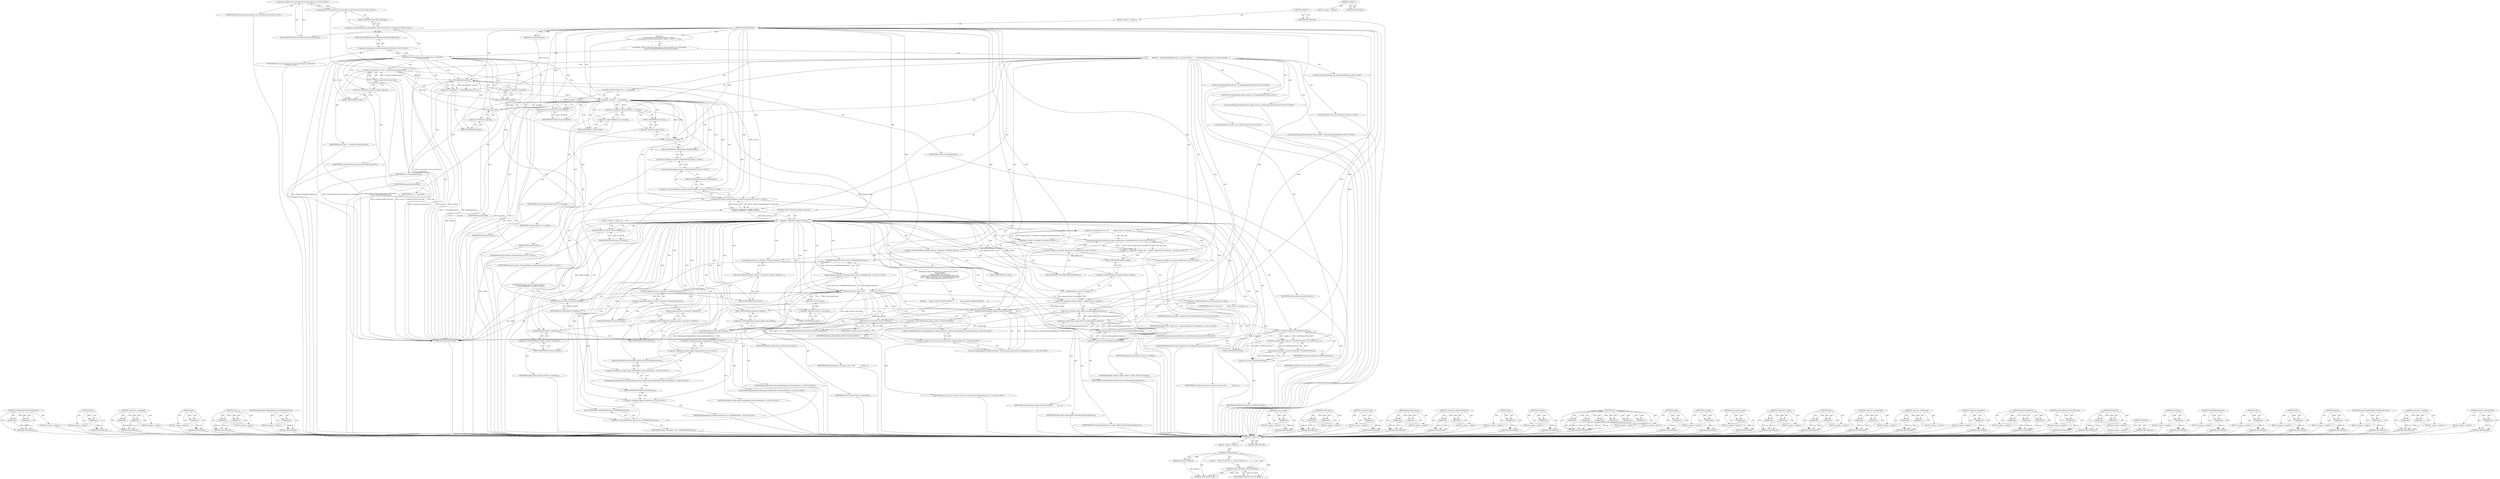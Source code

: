 digraph "&lt;global&gt;" {
vulnerable_293 [label=<(METHOD,content.RenderView.FromWebView)>];
vulnerable_294 [label=<(PARAM,p1)>];
vulnerable_295 [label=<(PARAM,p2)>];
vulnerable_296 [label=<(BLOCK,&lt;empty&gt;,&lt;empty&gt;)>];
vulnerable_297 [label=<(METHOD_RETURN,ANY)>];
vulnerable_277 [label=<(METHOD,frame)>];
vulnerable_278 [label=<(PARAM,p1)>];
vulnerable_279 [label=<(BLOCK,&lt;empty&gt;,&lt;empty&gt;)>];
vulnerable_280 [label=<(METHOD_RETURN,ANY)>];
vulnerable_232 [label=<(METHOD,&lt;operator&gt;.assignment)>];
vulnerable_233 [label=<(PARAM,p1)>];
vulnerable_234 [label=<(PARAM,p2)>];
vulnerable_235 [label=<(BLOCK,&lt;empty&gt;,&lt;empty&gt;)>];
vulnerable_236 [label=<(METHOD_RETURN,ANY)>];
vulnerable_350 [label=<(METHOD,get)>];
vulnerable_351 [label=<(PARAM,p1)>];
vulnerable_352 [label=<(BLOCK,&lt;empty&gt;,&lt;empty&gt;)>];
vulnerable_353 [label=<(METHOD_RETURN,ANY)>];
vulnerable_255 [label=<(METHOD,erase)>];
vulnerable_256 [label=<(PARAM,p1)>];
vulnerable_257 [label=<(PARAM,p2)>];
vulnerable_258 [label=<(BLOCK,&lt;empty&gt;,&lt;empty&gt;)>];
vulnerable_259 [label=<(METHOD_RETURN,ANY)>];
vulnerable_337 [label=<(METHOD,webkit.ppapi.PluginModule.GetLocalGetInterfaceFunc)>];
vulnerable_338 [label=<(PARAM,p1)>];
vulnerable_339 [label=<(BLOCK,&lt;empty&gt;,&lt;empty&gt;)>];
vulnerable_340 [label=<(METHOD_RETURN,ANY)>];
vulnerable_6 [label=<(METHOD,&lt;global&gt;)<SUB>1</SUB>>];
vulnerable_7 [label=<(BLOCK,&lt;empty&gt;,&lt;empty&gt;)<SUB>1</SUB>>];
vulnerable_8 [label=<(METHOD,StartPpapiProxy)<SUB>1</SUB>>];
vulnerable_9 [label=<(PARAM,PP_Instance instance)<SUB>1</SUB>>];
vulnerable_10 [label="<(BLOCK,{
  if (CommandLine::ForCurrentProcess()-&gt;HasSw...,{
  if (CommandLine::ForCurrentProcess()-&gt;HasSw...)<SUB>1</SUB>>"];
vulnerable_11 [label="<(CONTROL_STRUCTURE,IF,if (CommandLine::ForCurrentProcess()-&gt;HasSwitch(
          switches::kEnableNaClIPCProxy)))<SUB>2</SUB>>"];
vulnerable_12 [label="<(HasSwitch,CommandLine::ForCurrentProcess()-&gt;HasSwitch(
  ...)<SUB>2</SUB>>"];
vulnerable_13 [label="<(&lt;operator&gt;.indirectFieldAccess,CommandLine::ForCurrentProcess()-&gt;HasSwitch)<SUB>2</SUB>>"];
vulnerable_14 [label="<(CommandLine.ForCurrentProcess,CommandLine::ForCurrentProcess())<SUB>2</SUB>>"];
vulnerable_15 [label="<(&lt;operator&gt;.fieldAccess,CommandLine::ForCurrentProcess)<SUB>2</SUB>>"];
vulnerable_16 [label="<(IDENTIFIER,CommandLine,CommandLine::ForCurrentProcess())<SUB>2</SUB>>"];
vulnerable_17 [label=<(FIELD_IDENTIFIER,ForCurrentProcess,ForCurrentProcess)<SUB>2</SUB>>];
vulnerable_18 [label=<(FIELD_IDENTIFIER,HasSwitch,HasSwitch)<SUB>2</SUB>>];
vulnerable_19 [label="<(&lt;operator&gt;.fieldAccess,switches::kEnableNaClIPCProxy)<SUB>3</SUB>>"];
vulnerable_20 [label="<(IDENTIFIER,switches,CommandLine::ForCurrentProcess()-&gt;HasSwitch(
  ...)<SUB>3</SUB>>"];
vulnerable_21 [label=<(FIELD_IDENTIFIER,kEnableNaClIPCProxy,kEnableNaClIPCProxy)<SUB>3</SUB>>];
vulnerable_22 [label=<(BLOCK,{
    ChannelHandleMap&amp; map = g_channel_handle_...,{
    ChannelHandleMap&amp; map = g_channel_handle_...)<SUB>3</SUB>>];
vulnerable_23 [label="<(LOCAL,ChannelHandleMap map: ChannelHandleMap)<SUB>4</SUB>>"];
vulnerable_24 [label=<(&lt;operator&gt;.assignment,&amp; map = g_channel_handle_map.Get())<SUB>4</SUB>>];
vulnerable_25 [label=<(IDENTIFIER,map,&amp; map = g_channel_handle_map.Get())<SUB>4</SUB>>];
vulnerable_26 [label=<(Get,g_channel_handle_map.Get())<SUB>4</SUB>>];
vulnerable_27 [label=<(&lt;operator&gt;.fieldAccess,g_channel_handle_map.Get)<SUB>4</SUB>>];
vulnerable_28 [label=<(IDENTIFIER,g_channel_handle_map,g_channel_handle_map.Get())<SUB>4</SUB>>];
vulnerable_29 [label=<(FIELD_IDENTIFIER,Get,Get)<SUB>4</SUB>>];
vulnerable_30 [label="<(LOCAL,ChannelHandleMap.iterator it: ChannelHandleMap.iterator)<SUB>5</SUB>>"];
vulnerable_31 [label=<(&lt;operator&gt;.assignment,it = map.find(instance))<SUB>5</SUB>>];
vulnerable_32 [label=<(IDENTIFIER,it,it = map.find(instance))<SUB>5</SUB>>];
vulnerable_33 [label=<(find,map.find(instance))<SUB>5</SUB>>];
vulnerable_34 [label=<(&lt;operator&gt;.fieldAccess,map.find)<SUB>5</SUB>>];
vulnerable_35 [label=<(IDENTIFIER,map,map.find(instance))<SUB>5</SUB>>];
vulnerable_36 [label=<(FIELD_IDENTIFIER,find,find)<SUB>5</SUB>>];
vulnerable_37 [label=<(IDENTIFIER,instance,map.find(instance))<SUB>5</SUB>>];
vulnerable_38 [label=<(CONTROL_STRUCTURE,IF,if (it == map.end()))<SUB>6</SUB>>];
vulnerable_39 [label=<(&lt;operator&gt;.equals,it == map.end())<SUB>6</SUB>>];
vulnerable_40 [label=<(IDENTIFIER,it,it == map.end())<SUB>6</SUB>>];
vulnerable_41 [label=<(end,map.end())<SUB>6</SUB>>];
vulnerable_42 [label=<(&lt;operator&gt;.fieldAccess,map.end)<SUB>6</SUB>>];
vulnerable_43 [label=<(IDENTIFIER,map,map.end())<SUB>6</SUB>>];
vulnerable_44 [label=<(FIELD_IDENTIFIER,end,end)<SUB>6</SUB>>];
vulnerable_45 [label=<(BLOCK,&lt;empty&gt;,&lt;empty&gt;)<SUB>7</SUB>>];
vulnerable_46 [label=<(RETURN,return PP_FALSE;,return PP_FALSE;)<SUB>7</SUB>>];
vulnerable_47 [label=<(IDENTIFIER,PP_FALSE,return PP_FALSE;)<SUB>7</SUB>>];
vulnerable_48 [label="<(LOCAL,IPC.ChannelHandle channel_handle: IPC.ChannelHandle)<SUB>8</SUB>>"];
vulnerable_49 [label=<(&lt;operator&gt;.assignment,channel_handle = it-&gt;second)<SUB>8</SUB>>];
vulnerable_50 [label=<(IDENTIFIER,channel_handle,channel_handle = it-&gt;second)<SUB>8</SUB>>];
vulnerable_51 [label=<(&lt;operator&gt;.indirectFieldAccess,it-&gt;second)<SUB>8</SUB>>];
vulnerable_52 [label=<(IDENTIFIER,it,channel_handle = it-&gt;second)<SUB>8</SUB>>];
vulnerable_53 [label=<(FIELD_IDENTIFIER,second,second)<SUB>8</SUB>>];
vulnerable_54 [label=<(erase,map.erase(it))<SUB>9</SUB>>];
vulnerable_55 [label=<(&lt;operator&gt;.fieldAccess,map.erase)<SUB>9</SUB>>];
vulnerable_56 [label=<(IDENTIFIER,map,map.erase(it))<SUB>9</SUB>>];
vulnerable_57 [label=<(FIELD_IDENTIFIER,erase,erase)<SUB>9</SUB>>];
vulnerable_58 [label=<(IDENTIFIER,it,map.erase(it))<SUB>9</SUB>>];
vulnerable_59 [label="<(LOCAL,webkit.ppapi.PluginInstance* plugin_instance: webkit.ppapi.PluginInstance*)<SUB>10</SUB>>"];
vulnerable_60 [label="<(&lt;operator&gt;.assignment,* plugin_instance =
        content::GetHostGlo...)<SUB>10</SUB>>"];
vulnerable_61 [label="<(IDENTIFIER,plugin_instance,* plugin_instance =
        content::GetHostGlo...)<SUB>10</SUB>>"];
vulnerable_62 [label="<(GetInstance,content::GetHostGlobals()-&gt;GetInstance(instance))<SUB>11</SUB>>"];
vulnerable_63 [label="<(&lt;operator&gt;.indirectFieldAccess,content::GetHostGlobals()-&gt;GetInstance)<SUB>11</SUB>>"];
vulnerable_64 [label="<(content.GetHostGlobals,content::GetHostGlobals())<SUB>11</SUB>>"];
vulnerable_65 [label="<(&lt;operator&gt;.fieldAccess,content::GetHostGlobals)<SUB>11</SUB>>"];
vulnerable_66 [label="<(IDENTIFIER,content,content::GetHostGlobals())<SUB>11</SUB>>"];
vulnerable_67 [label=<(FIELD_IDENTIFIER,GetHostGlobals,GetHostGlobals)<SUB>11</SUB>>];
vulnerable_68 [label=<(FIELD_IDENTIFIER,GetInstance,GetInstance)<SUB>11</SUB>>];
vulnerable_69 [label="<(IDENTIFIER,instance,content::GetHostGlobals()-&gt;GetInstance(instance))<SUB>11</SUB>>"];
vulnerable_70 [label=<(CONTROL_STRUCTURE,IF,if (!plugin_instance))<SUB>12</SUB>>];
vulnerable_71 [label=<(&lt;operator&gt;.logicalNot,!plugin_instance)<SUB>12</SUB>>];
vulnerable_72 [label=<(IDENTIFIER,plugin_instance,!plugin_instance)<SUB>12</SUB>>];
vulnerable_73 [label=<(BLOCK,&lt;empty&gt;,&lt;empty&gt;)<SUB>13</SUB>>];
vulnerable_74 [label=<(RETURN,return PP_FALSE;,return PP_FALSE;)<SUB>13</SUB>>];
vulnerable_75 [label=<(IDENTIFIER,PP_FALSE,return PP_FALSE;)<SUB>13</SUB>>];
vulnerable_76 [label="<(LOCAL,WebView* web_view: WebView*)<SUB>14</SUB>>"];
vulnerable_77 [label=<(&lt;operator&gt;.assignment,* web_view =
        plugin_instance-&gt;container...)<SUB>14</SUB>>];
vulnerable_78 [label=<(IDENTIFIER,web_view,* web_view =
        plugin_instance-&gt;container...)<SUB>14</SUB>>];
vulnerable_79 [label=<(view,plugin_instance-&gt;container()-&gt;element().documen...)<SUB>15</SUB>>];
vulnerable_80 [label=<(&lt;operator&gt;.indirectFieldAccess,plugin_instance-&gt;container()-&gt;element().documen...)<SUB>15</SUB>>];
vulnerable_81 [label=<(frame,plugin_instance-&gt;container()-&gt;element().documen...)<SUB>15</SUB>>];
vulnerable_82 [label=<(&lt;operator&gt;.fieldAccess,plugin_instance-&gt;container()-&gt;element().documen...)<SUB>15</SUB>>];
vulnerable_83 [label=<(document,plugin_instance-&gt;container()-&gt;element().document())<SUB>15</SUB>>];
vulnerable_84 [label=<(&lt;operator&gt;.fieldAccess,plugin_instance-&gt;container()-&gt;element().document)<SUB>15</SUB>>];
vulnerable_85 [label=<(element,plugin_instance-&gt;container()-&gt;element())<SUB>15</SUB>>];
vulnerable_86 [label=<(&lt;operator&gt;.indirectFieldAccess,plugin_instance-&gt;container()-&gt;element)<SUB>15</SUB>>];
vulnerable_87 [label=<(container,plugin_instance-&gt;container())<SUB>15</SUB>>];
vulnerable_88 [label=<(&lt;operator&gt;.indirectFieldAccess,plugin_instance-&gt;container)<SUB>15</SUB>>];
vulnerable_89 [label=<(IDENTIFIER,plugin_instance,plugin_instance-&gt;container())<SUB>15</SUB>>];
vulnerable_90 [label=<(FIELD_IDENTIFIER,container,container)<SUB>15</SUB>>];
vulnerable_91 [label=<(FIELD_IDENTIFIER,element,element)<SUB>15</SUB>>];
vulnerable_92 [label=<(FIELD_IDENTIFIER,document,document)<SUB>15</SUB>>];
vulnerable_93 [label=<(FIELD_IDENTIFIER,frame,frame)<SUB>15</SUB>>];
vulnerable_94 [label=<(FIELD_IDENTIFIER,view,view)<SUB>15</SUB>>];
vulnerable_95 [label="<(LOCAL,RenderView* render_view: RenderView*)<SUB>16</SUB>>"];
vulnerable_96 [label="<(&lt;operator&gt;.assignment,* render_view = content::RenderView::FromWebVie...)<SUB>16</SUB>>"];
vulnerable_97 [label="<(IDENTIFIER,render_view,* render_view = content::RenderView::FromWebVie...)<SUB>16</SUB>>"];
vulnerable_98 [label="<(content.RenderView.FromWebView,content::RenderView::FromWebView(web_view))<SUB>16</SUB>>"];
vulnerable_99 [label="<(&lt;operator&gt;.fieldAccess,content::RenderView::FromWebView)<SUB>16</SUB>>"];
vulnerable_100 [label="<(&lt;operator&gt;.fieldAccess,content::RenderView)<SUB>16</SUB>>"];
vulnerable_101 [label="<(IDENTIFIER,content,content::RenderView::FromWebView(web_view))<SUB>16</SUB>>"];
vulnerable_102 [label="<(IDENTIFIER,RenderView,content::RenderView::FromWebView(web_view))<SUB>16</SUB>>"];
vulnerable_103 [label=<(FIELD_IDENTIFIER,FromWebView,FromWebView)<SUB>16</SUB>>];
vulnerable_104 [label="<(IDENTIFIER,web_view,content::RenderView::FromWebView(web_view))<SUB>16</SUB>>"];
vulnerable_105 [label="<(LOCAL,webkit.ppapi.PluginModule* plugin_module: webkit.ppapi.PluginModule*)<SUB>17</SUB>>"];
vulnerable_106 [label=<(&lt;operator&gt;.assignment,* plugin_module = plugin_instance-&gt;module())<SUB>17</SUB>>];
vulnerable_107 [label=<(IDENTIFIER,plugin_module,* plugin_module = plugin_instance-&gt;module())<SUB>17</SUB>>];
vulnerable_108 [label=<(module,plugin_instance-&gt;module())<SUB>17</SUB>>];
vulnerable_109 [label=<(&lt;operator&gt;.indirectFieldAccess,plugin_instance-&gt;module)<SUB>17</SUB>>];
vulnerable_110 [label=<(IDENTIFIER,plugin_instance,plugin_instance-&gt;module())<SUB>17</SUB>>];
vulnerable_111 [label=<(FIELD_IDENTIFIER,module,module)<SUB>17</SUB>>];
vulnerable_112 [label=<(&lt;operator&gt;.greaterThan,scoped_refptr&lt;SyncMessageStatusReceiver&gt;
      ...)<SUB>18</SUB>>];
vulnerable_113 [label=<(&lt;operator&gt;.lessThan,scoped_refptr&lt;SyncMessageStatusReceiver)<SUB>18</SUB>>];
vulnerable_114 [label=<(IDENTIFIER,scoped_refptr,scoped_refptr&lt;SyncMessageStatusReceiver)<SUB>18</SUB>>];
vulnerable_115 [label=<(IDENTIFIER,SyncMessageStatusReceiver,scoped_refptr&lt;SyncMessageStatusReceiver)<SUB>18</SUB>>];
vulnerable_116 [label=<(status_receiver,status_receiver(new SyncMessageStatusReceiver()))<SUB>19</SUB>>];
vulnerable_117 [label=<(&lt;operator&gt;.new,new SyncMessageStatusReceiver())<SUB>19</SUB>>];
vulnerable_118 [label=<(IDENTIFIER,SyncMessageStatusReceiver,new SyncMessageStatusReceiver())<SUB>19</SUB>>];
vulnerable_119 [label=<(&lt;operator&gt;.greaterThan,scoped_ptr&lt;OutOfProcessProxy&gt; out_of_process_pr...)<SUB>20</SUB>>];
vulnerable_120 [label=<(&lt;operator&gt;.lessThan,scoped_ptr&lt;OutOfProcessProxy)<SUB>20</SUB>>];
vulnerable_121 [label=<(IDENTIFIER,scoped_ptr,scoped_ptr&lt;OutOfProcessProxy)<SUB>20</SUB>>];
vulnerable_122 [label=<(IDENTIFIER,OutOfProcessProxy,scoped_ptr&lt;OutOfProcessProxy)<SUB>20</SUB>>];
vulnerable_123 [label=<(out_of_process_proxy,out_of_process_proxy(new OutOfProcessProxy))<SUB>20</SUB>>];
vulnerable_124 [label=<(&lt;operator&gt;.new,new OutOfProcessProxy)<SUB>20</SUB>>];
vulnerable_125 [label=<(IDENTIFIER,OutOfProcessProxy,new OutOfProcessProxy)<SUB>20</SUB>>];
vulnerable_126 [label="<(CONTROL_STRUCTURE,IF,if (out_of_process_proxy-&gt;Init(
            channel_handle,
            plugin_module-&gt;pp_module(),
            webkit::ppapi::PluginModule::GetLocalGetInterfaceFunc(),
            ppapi::Preferences(render_view-&gt;GetWebkitPreferences()),
            status_receiver.get())))<SUB>21</SUB>>"];
vulnerable_127 [label=<(Init,out_of_process_proxy-&gt;Init(
            channel...)<SUB>21</SUB>>];
vulnerable_128 [label=<(&lt;operator&gt;.indirectFieldAccess,out_of_process_proxy-&gt;Init)<SUB>21</SUB>>];
vulnerable_129 [label=<(IDENTIFIER,out_of_process_proxy,out_of_process_proxy-&gt;Init(
            channel...)<SUB>21</SUB>>];
vulnerable_130 [label=<(FIELD_IDENTIFIER,Init,Init)<SUB>21</SUB>>];
vulnerable_131 [label=<(IDENTIFIER,channel_handle,out_of_process_proxy-&gt;Init(
            channel...)<SUB>22</SUB>>];
vulnerable_132 [label=<(pp_module,plugin_module-&gt;pp_module())<SUB>23</SUB>>];
vulnerable_133 [label=<(&lt;operator&gt;.indirectFieldAccess,plugin_module-&gt;pp_module)<SUB>23</SUB>>];
vulnerable_134 [label=<(IDENTIFIER,plugin_module,plugin_module-&gt;pp_module())<SUB>23</SUB>>];
vulnerable_135 [label=<(FIELD_IDENTIFIER,pp_module,pp_module)<SUB>23</SUB>>];
vulnerable_136 [label="<(webkit.ppapi.PluginModule.GetLocalGetInterfaceFunc,webkit::ppapi::PluginModule::GetLocalGetInterfa...)<SUB>24</SUB>>"];
vulnerable_137 [label="<(&lt;operator&gt;.fieldAccess,webkit::ppapi::PluginModule::GetLocalGetInterfa...)<SUB>24</SUB>>"];
vulnerable_138 [label="<(&lt;operator&gt;.fieldAccess,webkit::ppapi::PluginModule)<SUB>24</SUB>>"];
vulnerable_139 [label="<(IDENTIFIER,webkit,webkit::ppapi::PluginModule::GetLocalGetInterfa...)<SUB>24</SUB>>"];
vulnerable_140 [label="<(&lt;operator&gt;.fieldAccess,ppapi::PluginModule)<SUB>24</SUB>>"];
vulnerable_141 [label="<(IDENTIFIER,ppapi,webkit::ppapi::PluginModule::GetLocalGetInterfa...)<SUB>24</SUB>>"];
vulnerable_142 [label="<(IDENTIFIER,PluginModule,webkit::ppapi::PluginModule::GetLocalGetInterfa...)<SUB>24</SUB>>"];
vulnerable_143 [label=<(FIELD_IDENTIFIER,GetLocalGetInterfaceFunc,GetLocalGetInterfaceFunc)<SUB>24</SUB>>];
vulnerable_144 [label="<(ppapi.Preferences,ppapi::Preferences(render_view-&gt;GetWebkitPrefer...)<SUB>25</SUB>>"];
vulnerable_145 [label="<(&lt;operator&gt;.fieldAccess,ppapi::Preferences)<SUB>25</SUB>>"];
vulnerable_146 [label="<(IDENTIFIER,ppapi,ppapi::Preferences(render_view-&gt;GetWebkitPrefer...)<SUB>25</SUB>>"];
vulnerable_147 [label=<(FIELD_IDENTIFIER,Preferences,Preferences)<SUB>25</SUB>>];
vulnerable_148 [label=<(GetWebkitPreferences,render_view-&gt;GetWebkitPreferences())<SUB>25</SUB>>];
vulnerable_149 [label=<(&lt;operator&gt;.indirectFieldAccess,render_view-&gt;GetWebkitPreferences)<SUB>25</SUB>>];
vulnerable_150 [label=<(IDENTIFIER,render_view,render_view-&gt;GetWebkitPreferences())<SUB>25</SUB>>];
vulnerable_151 [label=<(FIELD_IDENTIFIER,GetWebkitPreferences,GetWebkitPreferences)<SUB>25</SUB>>];
vulnerable_152 [label=<(get,status_receiver.get())<SUB>26</SUB>>];
vulnerable_153 [label=<(&lt;operator&gt;.fieldAccess,status_receiver.get)<SUB>26</SUB>>];
vulnerable_154 [label=<(IDENTIFIER,status_receiver,status_receiver.get())<SUB>26</SUB>>];
vulnerable_155 [label=<(FIELD_IDENTIFIER,get,get)<SUB>26</SUB>>];
vulnerable_156 [label=<(BLOCK,{
      plugin_module-&gt;InitAsProxiedNaCl(
     ...,{
      plugin_module-&gt;InitAsProxiedNaCl(
     ...)<SUB>26</SUB>>];
vulnerable_157 [label=<(InitAsProxiedNaCl,plugin_module-&gt;InitAsProxiedNaCl(
          out...)<SUB>27</SUB>>];
vulnerable_158 [label=<(&lt;operator&gt;.indirectFieldAccess,plugin_module-&gt;InitAsProxiedNaCl)<SUB>27</SUB>>];
vulnerable_159 [label=<(IDENTIFIER,plugin_module,plugin_module-&gt;InitAsProxiedNaCl(
          out...)<SUB>27</SUB>>];
vulnerable_160 [label=<(FIELD_IDENTIFIER,InitAsProxiedNaCl,InitAsProxiedNaCl)<SUB>27</SUB>>];
vulnerable_161 [label="<(PassAs&lt;PluginDelegate.OutOfProcessProxy&gt;,out_of_process_proxy.PassAs&lt;PluginDelegate::Out...)<SUB>28</SUB>>"];
vulnerable_162 [label="<(&lt;operator&gt;.fieldAccess,out_of_process_proxy.PassAs&lt;PluginDelegate::Out...)<SUB>28</SUB>>"];
vulnerable_163 [label="<(IDENTIFIER,out_of_process_proxy,out_of_process_proxy.PassAs&lt;PluginDelegate::Out...)<SUB>28</SUB>>"];
vulnerable_164 [label="<(FIELD_IDENTIFIER,PassAs&lt;PluginDelegate::OutOfProcessProxy&gt;,PassAs&lt;PluginDelegate::OutOfProcessProxy&gt;)<SUB>28</SUB>>"];
vulnerable_165 [label=<(IDENTIFIER,instance,plugin_module-&gt;InitAsProxiedNaCl(
          out...)<SUB>29</SUB>>];
vulnerable_166 [label=<(RETURN,return PP_TRUE;,return PP_TRUE;)<SUB>30</SUB>>];
vulnerable_167 [label=<(IDENTIFIER,PP_TRUE,return PP_TRUE;)<SUB>30</SUB>>];
vulnerable_168 [label=<(RETURN,return PP_FALSE;,return PP_FALSE;)<SUB>33</SUB>>];
vulnerable_169 [label=<(IDENTIFIER,PP_FALSE,return PP_FALSE;)<SUB>33</SUB>>];
vulnerable_170 [label=<(METHOD_RETURN,PP_Bool)<SUB>1</SUB>>];
vulnerable_172 [label=<(METHOD_RETURN,ANY)<SUB>1</SUB>>];
vulnerable_312 [label=<(METHOD,status_receiver)>];
vulnerable_313 [label=<(PARAM,p1)>];
vulnerable_314 [label=<(BLOCK,&lt;empty&gt;,&lt;empty&gt;)>];
vulnerable_315 [label=<(METHOD_RETURN,ANY)>];
vulnerable_260 [label=<(METHOD,GetInstance)>];
vulnerable_261 [label=<(PARAM,p1)>];
vulnerable_262 [label=<(PARAM,p2)>];
vulnerable_263 [label=<(BLOCK,&lt;empty&gt;,&lt;empty&gt;)>];
vulnerable_264 [label=<(METHOD_RETURN,ANY)>];
vulnerable_316 [label=<(METHOD,&lt;operator&gt;.new)>];
vulnerable_317 [label=<(PARAM,p1)>];
vulnerable_318 [label=<(BLOCK,&lt;empty&gt;,&lt;empty&gt;)>];
vulnerable_319 [label=<(METHOD_RETURN,ANY)>];
vulnerable_341 [label=<(METHOD,ppapi.Preferences)>];
vulnerable_342 [label=<(PARAM,p1)>];
vulnerable_343 [label=<(PARAM,p2)>];
vulnerable_344 [label=<(BLOCK,&lt;empty&gt;,&lt;empty&gt;)>];
vulnerable_345 [label=<(METHOD_RETURN,ANY)>];
vulnerable_218 [label=<(METHOD,&lt;operator&gt;.indirectFieldAccess)>];
vulnerable_219 [label=<(PARAM,p1)>];
vulnerable_220 [label=<(PARAM,p2)>];
vulnerable_221 [label=<(BLOCK,&lt;empty&gt;,&lt;empty&gt;)>];
vulnerable_222 [label=<(METHOD_RETURN,ANY)>];
vulnerable_251 [label=<(METHOD,end)>];
vulnerable_252 [label=<(PARAM,p1)>];
vulnerable_253 [label=<(BLOCK,&lt;empty&gt;,&lt;empty&gt;)>];
vulnerable_254 [label=<(METHOD_RETURN,ANY)>];
vulnerable_289 [label=<(METHOD,container)>];
vulnerable_290 [label=<(PARAM,p1)>];
vulnerable_291 [label=<(BLOCK,&lt;empty&gt;,&lt;empty&gt;)>];
vulnerable_292 [label=<(METHOD_RETURN,ANY)>];
vulnerable_324 [label=<(METHOD,Init)>];
vulnerable_325 [label=<(PARAM,p1)>];
vulnerable_326 [label=<(PARAM,p2)>];
vulnerable_327 [label=<(PARAM,p3)>];
vulnerable_328 [label=<(PARAM,p4)>];
vulnerable_329 [label=<(PARAM,p5)>];
vulnerable_330 [label=<(PARAM,p6)>];
vulnerable_331 [label=<(BLOCK,&lt;empty&gt;,&lt;empty&gt;)>];
vulnerable_332 [label=<(METHOD_RETURN,ANY)>];
vulnerable_298 [label=<(METHOD,module)>];
vulnerable_299 [label=<(PARAM,p1)>];
vulnerable_300 [label=<(BLOCK,&lt;empty&gt;,&lt;empty&gt;)>];
vulnerable_301 [label=<(METHOD_RETURN,ANY)>];
vulnerable_333 [label=<(METHOD,pp_module)>];
vulnerable_334 [label=<(PARAM,p1)>];
vulnerable_335 [label=<(BLOCK,&lt;empty&gt;,&lt;empty&gt;)>];
vulnerable_336 [label=<(METHOD_RETURN,ANY)>];
vulnerable_320 [label=<(METHOD,out_of_process_proxy)>];
vulnerable_321 [label=<(PARAM,p1)>];
vulnerable_322 [label=<(BLOCK,&lt;empty&gt;,&lt;empty&gt;)>];
vulnerable_323 [label=<(METHOD_RETURN,ANY)>];
vulnerable_246 [label=<(METHOD,&lt;operator&gt;.equals)>];
vulnerable_247 [label=<(PARAM,p1)>];
vulnerable_248 [label=<(PARAM,p2)>];
vulnerable_249 [label=<(BLOCK,&lt;empty&gt;,&lt;empty&gt;)>];
vulnerable_250 [label=<(METHOD_RETURN,ANY)>];
vulnerable_241 [label=<(METHOD,find)>];
vulnerable_242 [label=<(PARAM,p1)>];
vulnerable_243 [label=<(PARAM,p2)>];
vulnerable_244 [label=<(BLOCK,&lt;empty&gt;,&lt;empty&gt;)>];
vulnerable_245 [label=<(METHOD_RETURN,ANY)>];
vulnerable_302 [label=<(METHOD,&lt;operator&gt;.greaterThan)>];
vulnerable_303 [label=<(PARAM,p1)>];
vulnerable_304 [label=<(PARAM,p2)>];
vulnerable_305 [label=<(BLOCK,&lt;empty&gt;,&lt;empty&gt;)>];
vulnerable_306 [label=<(METHOD_RETURN,ANY)>];
vulnerable_227 [label=<(METHOD,&lt;operator&gt;.fieldAccess)>];
vulnerable_228 [label=<(PARAM,p1)>];
vulnerable_229 [label=<(PARAM,p2)>];
vulnerable_230 [label=<(BLOCK,&lt;empty&gt;,&lt;empty&gt;)>];
vulnerable_231 [label=<(METHOD_RETURN,ANY)>];
vulnerable_269 [label=<(METHOD,&lt;operator&gt;.logicalNot)>];
vulnerable_270 [label=<(PARAM,p1)>];
vulnerable_271 [label=<(BLOCK,&lt;empty&gt;,&lt;empty&gt;)>];
vulnerable_272 [label=<(METHOD_RETURN,ANY)>];
vulnerable_354 [label=<(METHOD,InitAsProxiedNaCl)>];
vulnerable_355 [label=<(PARAM,p1)>];
vulnerable_356 [label=<(PARAM,p2)>];
vulnerable_357 [label=<(PARAM,p3)>];
vulnerable_358 [label=<(BLOCK,&lt;empty&gt;,&lt;empty&gt;)>];
vulnerable_359 [label=<(METHOD_RETURN,ANY)>];
vulnerable_223 [label=<(METHOD,CommandLine.ForCurrentProcess)>];
vulnerable_224 [label=<(PARAM,p1)>];
vulnerable_225 [label=<(BLOCK,&lt;empty&gt;,&lt;empty&gt;)>];
vulnerable_226 [label=<(METHOD_RETURN,ANY)>];
vulnerable_213 [label=<(METHOD,HasSwitch)>];
vulnerable_214 [label=<(PARAM,p1)>];
vulnerable_215 [label=<(PARAM,p2)>];
vulnerable_216 [label=<(BLOCK,&lt;empty&gt;,&lt;empty&gt;)>];
vulnerable_217 [label=<(METHOD_RETURN,ANY)>];
vulnerable_207 [label=<(METHOD,&lt;global&gt;)<SUB>1</SUB>>];
vulnerable_208 [label=<(BLOCK,&lt;empty&gt;,&lt;empty&gt;)>];
vulnerable_209 [label=<(METHOD_RETURN,ANY)>];
vulnerable_281 [label=<(METHOD,document)>];
vulnerable_282 [label=<(PARAM,p1)>];
vulnerable_283 [label=<(BLOCK,&lt;empty&gt;,&lt;empty&gt;)>];
vulnerable_284 [label=<(METHOD_RETURN,ANY)>];
vulnerable_346 [label=<(METHOD,GetWebkitPreferences)>];
vulnerable_347 [label=<(PARAM,p1)>];
vulnerable_348 [label=<(BLOCK,&lt;empty&gt;,&lt;empty&gt;)>];
vulnerable_349 [label=<(METHOD_RETURN,ANY)>];
vulnerable_273 [label=<(METHOD,view)>];
vulnerable_274 [label=<(PARAM,p1)>];
vulnerable_275 [label=<(BLOCK,&lt;empty&gt;,&lt;empty&gt;)>];
vulnerable_276 [label=<(METHOD_RETURN,ANY)>];
vulnerable_237 [label=<(METHOD,Get)>];
vulnerable_238 [label=<(PARAM,p1)>];
vulnerable_239 [label=<(BLOCK,&lt;empty&gt;,&lt;empty&gt;)>];
vulnerable_240 [label=<(METHOD_RETURN,ANY)>];
vulnerable_285 [label=<(METHOD,element)>];
vulnerable_286 [label=<(PARAM,p1)>];
vulnerable_287 [label=<(BLOCK,&lt;empty&gt;,&lt;empty&gt;)>];
vulnerable_288 [label=<(METHOD_RETURN,ANY)>];
vulnerable_360 [label=<(METHOD,PassAs&lt;PluginDelegate.OutOfProcessProxy&gt;)>];
vulnerable_361 [label=<(PARAM,p1)>];
vulnerable_362 [label=<(BLOCK,&lt;empty&gt;,&lt;empty&gt;)>];
vulnerable_363 [label=<(METHOD_RETURN,ANY)>];
vulnerable_307 [label=<(METHOD,&lt;operator&gt;.lessThan)>];
vulnerable_308 [label=<(PARAM,p1)>];
vulnerable_309 [label=<(PARAM,p2)>];
vulnerable_310 [label=<(BLOCK,&lt;empty&gt;,&lt;empty&gt;)>];
vulnerable_311 [label=<(METHOD_RETURN,ANY)>];
vulnerable_265 [label=<(METHOD,content.GetHostGlobals)>];
vulnerable_266 [label=<(PARAM,p1)>];
vulnerable_267 [label=<(BLOCK,&lt;empty&gt;,&lt;empty&gt;)>];
vulnerable_268 [label=<(METHOD_RETURN,ANY)>];
fixed_6 [label=<(METHOD,&lt;global&gt;)<SUB>1</SUB>>];
fixed_7 [label=<(BLOCK,&lt;empty&gt;,&lt;empty&gt;)<SUB>1</SUB>>];
fixed_8 [label=<(METHOD,StartPpapiProxy)<SUB>1</SUB>>];
fixed_9 [label=<(PARAM,PP_Instance instance)<SUB>1</SUB>>];
fixed_10 [label=<(BLOCK,{
   return PP_FALSE;
 },{
   return PP_FALSE;
 })<SUB>1</SUB>>];
fixed_11 [label=<(RETURN,return PP_FALSE;,return PP_FALSE;)<SUB>2</SUB>>];
fixed_12 [label=<(IDENTIFIER,PP_FALSE,return PP_FALSE;)<SUB>2</SUB>>];
fixed_13 [label=<(METHOD_RETURN,PP_Bool)<SUB>1</SUB>>];
fixed_15 [label=<(METHOD_RETURN,ANY)<SUB>1</SUB>>];
fixed_26 [label=<(METHOD,&lt;global&gt;)<SUB>1</SUB>>];
fixed_27 [label=<(BLOCK,&lt;empty&gt;,&lt;empty&gt;)>];
fixed_28 [label=<(METHOD_RETURN,ANY)>];
vulnerable_293 -> vulnerable_294  [key=0, label="AST: "];
vulnerable_293 -> vulnerable_294  [key=1, label="DDG: "];
vulnerable_293 -> vulnerable_296  [key=0, label="AST: "];
vulnerable_293 -> vulnerable_295  [key=0, label="AST: "];
vulnerable_293 -> vulnerable_295  [key=1, label="DDG: "];
vulnerable_293 -> vulnerable_297  [key=0, label="AST: "];
vulnerable_293 -> vulnerable_297  [key=1, label="CFG: "];
vulnerable_294 -> vulnerable_297  [key=0, label="DDG: p1"];
vulnerable_295 -> vulnerable_297  [key=0, label="DDG: p2"];
vulnerable_296 -> fixed_6  [key=0];
vulnerable_297 -> fixed_6  [key=0];
vulnerable_277 -> vulnerable_278  [key=0, label="AST: "];
vulnerable_277 -> vulnerable_278  [key=1, label="DDG: "];
vulnerable_277 -> vulnerable_279  [key=0, label="AST: "];
vulnerable_277 -> vulnerable_280  [key=0, label="AST: "];
vulnerable_277 -> vulnerable_280  [key=1, label="CFG: "];
vulnerable_278 -> vulnerable_280  [key=0, label="DDG: p1"];
vulnerable_279 -> fixed_6  [key=0];
vulnerable_280 -> fixed_6  [key=0];
vulnerable_232 -> vulnerable_233  [key=0, label="AST: "];
vulnerable_232 -> vulnerable_233  [key=1, label="DDG: "];
vulnerable_232 -> vulnerable_235  [key=0, label="AST: "];
vulnerable_232 -> vulnerable_234  [key=0, label="AST: "];
vulnerable_232 -> vulnerable_234  [key=1, label="DDG: "];
vulnerable_232 -> vulnerable_236  [key=0, label="AST: "];
vulnerable_232 -> vulnerable_236  [key=1, label="CFG: "];
vulnerable_233 -> vulnerable_236  [key=0, label="DDG: p1"];
vulnerable_234 -> vulnerable_236  [key=0, label="DDG: p2"];
vulnerable_235 -> fixed_6  [key=0];
vulnerable_236 -> fixed_6  [key=0];
vulnerable_350 -> vulnerable_351  [key=0, label="AST: "];
vulnerable_350 -> vulnerable_351  [key=1, label="DDG: "];
vulnerable_350 -> vulnerable_352  [key=0, label="AST: "];
vulnerable_350 -> vulnerable_353  [key=0, label="AST: "];
vulnerable_350 -> vulnerable_353  [key=1, label="CFG: "];
vulnerable_351 -> vulnerable_353  [key=0, label="DDG: p1"];
vulnerable_352 -> fixed_6  [key=0];
vulnerable_353 -> fixed_6  [key=0];
vulnerable_255 -> vulnerable_256  [key=0, label="AST: "];
vulnerable_255 -> vulnerable_256  [key=1, label="DDG: "];
vulnerable_255 -> vulnerable_258  [key=0, label="AST: "];
vulnerable_255 -> vulnerable_257  [key=0, label="AST: "];
vulnerable_255 -> vulnerable_257  [key=1, label="DDG: "];
vulnerable_255 -> vulnerable_259  [key=0, label="AST: "];
vulnerable_255 -> vulnerable_259  [key=1, label="CFG: "];
vulnerable_256 -> vulnerable_259  [key=0, label="DDG: p1"];
vulnerable_257 -> vulnerable_259  [key=0, label="DDG: p2"];
vulnerable_258 -> fixed_6  [key=0];
vulnerable_259 -> fixed_6  [key=0];
vulnerable_337 -> vulnerable_338  [key=0, label="AST: "];
vulnerable_337 -> vulnerable_338  [key=1, label="DDG: "];
vulnerable_337 -> vulnerable_339  [key=0, label="AST: "];
vulnerable_337 -> vulnerable_340  [key=0, label="AST: "];
vulnerable_337 -> vulnerable_340  [key=1, label="CFG: "];
vulnerable_338 -> vulnerable_340  [key=0, label="DDG: p1"];
vulnerable_339 -> fixed_6  [key=0];
vulnerable_340 -> fixed_6  [key=0];
vulnerable_6 -> vulnerable_7  [key=0, label="AST: "];
vulnerable_6 -> vulnerable_172  [key=0, label="AST: "];
vulnerable_6 -> vulnerable_172  [key=1, label="CFG: "];
vulnerable_7 -> vulnerable_8  [key=0, label="AST: "];
vulnerable_8 -> vulnerable_9  [key=0, label="AST: "];
vulnerable_8 -> vulnerable_9  [key=1, label="DDG: "];
vulnerable_8 -> vulnerable_10  [key=0, label="AST: "];
vulnerable_8 -> vulnerable_170  [key=0, label="AST: "];
vulnerable_8 -> vulnerable_17  [key=0, label="CFG: "];
vulnerable_8 -> vulnerable_168  [key=0, label="DDG: "];
vulnerable_8 -> vulnerable_169  [key=0, label="DDG: "];
vulnerable_8 -> vulnerable_54  [key=0, label="DDG: "];
vulnerable_8 -> vulnerable_33  [key=0, label="DDG: "];
vulnerable_8 -> vulnerable_39  [key=0, label="DDG: "];
vulnerable_8 -> vulnerable_46  [key=0, label="DDG: "];
vulnerable_8 -> vulnerable_62  [key=0, label="DDG: "];
vulnerable_8 -> vulnerable_71  [key=0, label="DDG: "];
vulnerable_8 -> vulnerable_74  [key=0, label="DDG: "];
vulnerable_8 -> vulnerable_98  [key=0, label="DDG: "];
vulnerable_8 -> vulnerable_113  [key=0, label="DDG: "];
vulnerable_8 -> vulnerable_120  [key=0, label="DDG: "];
vulnerable_8 -> vulnerable_127  [key=0, label="DDG: "];
vulnerable_8 -> vulnerable_166  [key=0, label="DDG: "];
vulnerable_8 -> vulnerable_47  [key=0, label="DDG: "];
vulnerable_8 -> vulnerable_75  [key=0, label="DDG: "];
vulnerable_8 -> vulnerable_117  [key=0, label="DDG: "];
vulnerable_8 -> vulnerable_124  [key=0, label="DDG: "];
vulnerable_8 -> vulnerable_157  [key=0, label="DDG: "];
vulnerable_8 -> vulnerable_167  [key=0, label="DDG: "];
vulnerable_9 -> vulnerable_33  [key=0, label="DDG: instance"];
vulnerable_10 -> vulnerable_11  [key=0, label="AST: "];
vulnerable_10 -> vulnerable_168  [key=0, label="AST: "];
vulnerable_11 -> vulnerable_12  [key=0, label="AST: "];
vulnerable_11 -> vulnerable_22  [key=0, label="AST: "];
vulnerable_12 -> vulnerable_13  [key=0, label="AST: "];
vulnerable_12 -> vulnerable_19  [key=0, label="AST: "];
vulnerable_12 -> vulnerable_29  [key=0, label="CFG: "];
vulnerable_12 -> vulnerable_29  [key=1, label="CDG: "];
vulnerable_12 -> vulnerable_168  [key=0, label="CFG: "];
vulnerable_12 -> vulnerable_168  [key=1, label="CDG: "];
vulnerable_12 -> vulnerable_170  [key=0, label="DDG: CommandLine::ForCurrentProcess()-&gt;HasSwitch"];
vulnerable_12 -> vulnerable_170  [key=1, label="DDG: switches::kEnableNaClIPCProxy"];
vulnerable_12 -> vulnerable_170  [key=2, label="DDG: CommandLine::ForCurrentProcess()-&gt;HasSwitch(
          switches::kEnableNaClIPCProxy)"];
vulnerable_12 -> vulnerable_34  [key=0, label="CDG: "];
vulnerable_12 -> vulnerable_26  [key=0, label="CDG: "];
vulnerable_12 -> vulnerable_42  [key=0, label="CDG: "];
vulnerable_12 -> vulnerable_27  [key=0, label="CDG: "];
vulnerable_12 -> vulnerable_44  [key=0, label="CDG: "];
vulnerable_12 -> vulnerable_24  [key=0, label="CDG: "];
vulnerable_12 -> vulnerable_33  [key=0, label="CDG: "];
vulnerable_12 -> vulnerable_36  [key=0, label="CDG: "];
vulnerable_12 -> vulnerable_41  [key=0, label="CDG: "];
vulnerable_12 -> vulnerable_39  [key=0, label="CDG: "];
vulnerable_12 -> vulnerable_31  [key=0, label="CDG: "];
vulnerable_13 -> vulnerable_14  [key=0, label="AST: "];
vulnerable_13 -> vulnerable_18  [key=0, label="AST: "];
vulnerable_13 -> vulnerable_21  [key=0, label="CFG: "];
vulnerable_14 -> vulnerable_15  [key=0, label="AST: "];
vulnerable_14 -> vulnerable_18  [key=0, label="CFG: "];
vulnerable_14 -> vulnerable_170  [key=0, label="DDG: CommandLine::ForCurrentProcess"];
vulnerable_15 -> vulnerable_16  [key=0, label="AST: "];
vulnerable_15 -> vulnerable_17  [key=0, label="AST: "];
vulnerable_15 -> vulnerable_14  [key=0, label="CFG: "];
vulnerable_16 -> fixed_6  [key=0];
vulnerable_17 -> vulnerable_15  [key=0, label="CFG: "];
vulnerable_18 -> vulnerable_13  [key=0, label="CFG: "];
vulnerable_19 -> vulnerable_20  [key=0, label="AST: "];
vulnerable_19 -> vulnerable_21  [key=0, label="AST: "];
vulnerable_19 -> vulnerable_12  [key=0, label="CFG: "];
vulnerable_20 -> fixed_6  [key=0];
vulnerable_21 -> vulnerable_19  [key=0, label="CFG: "];
vulnerable_22 -> vulnerable_23  [key=0, label="AST: "];
vulnerable_22 -> vulnerable_24  [key=0, label="AST: "];
vulnerable_22 -> vulnerable_30  [key=0, label="AST: "];
vulnerable_22 -> vulnerable_31  [key=0, label="AST: "];
vulnerable_22 -> vulnerable_38  [key=0, label="AST: "];
vulnerable_22 -> vulnerable_48  [key=0, label="AST: "];
vulnerable_22 -> vulnerable_49  [key=0, label="AST: "];
vulnerable_22 -> vulnerable_54  [key=0, label="AST: "];
vulnerable_22 -> vulnerable_59  [key=0, label="AST: "];
vulnerable_22 -> vulnerable_60  [key=0, label="AST: "];
vulnerable_22 -> vulnerable_70  [key=0, label="AST: "];
vulnerable_22 -> vulnerable_76  [key=0, label="AST: "];
vulnerable_22 -> vulnerable_77  [key=0, label="AST: "];
vulnerable_22 -> vulnerable_95  [key=0, label="AST: "];
vulnerable_22 -> vulnerable_96  [key=0, label="AST: "];
vulnerable_22 -> vulnerable_105  [key=0, label="AST: "];
vulnerable_22 -> vulnerable_106  [key=0, label="AST: "];
vulnerable_22 -> vulnerable_112  [key=0, label="AST: "];
vulnerable_22 -> vulnerable_119  [key=0, label="AST: "];
vulnerable_22 -> vulnerable_126  [key=0, label="AST: "];
vulnerable_23 -> fixed_6  [key=0];
vulnerable_24 -> vulnerable_25  [key=0, label="AST: "];
vulnerable_24 -> vulnerable_26  [key=0, label="AST: "];
vulnerable_24 -> vulnerable_36  [key=0, label="CFG: "];
vulnerable_24 -> vulnerable_170  [key=0, label="DDG: map"];
vulnerable_24 -> vulnerable_170  [key=1, label="DDG: g_channel_handle_map.Get()"];
vulnerable_24 -> vulnerable_170  [key=2, label="DDG: &amp; map = g_channel_handle_map.Get()"];
vulnerable_24 -> vulnerable_54  [key=0, label="DDG: map"];
vulnerable_24 -> vulnerable_33  [key=0, label="DDG: map"];
vulnerable_24 -> vulnerable_41  [key=0, label="DDG: map"];
vulnerable_25 -> fixed_6  [key=0];
vulnerable_26 -> vulnerable_27  [key=0, label="AST: "];
vulnerable_26 -> vulnerable_24  [key=0, label="CFG: "];
vulnerable_26 -> vulnerable_24  [key=1, label="DDG: g_channel_handle_map.Get"];
vulnerable_26 -> vulnerable_170  [key=0, label="DDG: g_channel_handle_map.Get"];
vulnerable_27 -> vulnerable_28  [key=0, label="AST: "];
vulnerable_27 -> vulnerable_29  [key=0, label="AST: "];
vulnerable_27 -> vulnerable_26  [key=0, label="CFG: "];
vulnerable_28 -> fixed_6  [key=0];
vulnerable_29 -> vulnerable_27  [key=0, label="CFG: "];
vulnerable_30 -> fixed_6  [key=0];
vulnerable_31 -> vulnerable_32  [key=0, label="AST: "];
vulnerable_31 -> vulnerable_33  [key=0, label="AST: "];
vulnerable_31 -> vulnerable_44  [key=0, label="CFG: "];
vulnerable_31 -> vulnerable_170  [key=0, label="DDG: map.find(instance)"];
vulnerable_31 -> vulnerable_170  [key=1, label="DDG: it = map.find(instance)"];
vulnerable_31 -> vulnerable_39  [key=0, label="DDG: it"];
vulnerable_32 -> fixed_6  [key=0];
vulnerable_33 -> vulnerable_34  [key=0, label="AST: "];
vulnerable_33 -> vulnerable_37  [key=0, label="AST: "];
vulnerable_33 -> vulnerable_31  [key=0, label="CFG: "];
vulnerable_33 -> vulnerable_31  [key=1, label="DDG: map.find"];
vulnerable_33 -> vulnerable_31  [key=2, label="DDG: instance"];
vulnerable_33 -> vulnerable_170  [key=0, label="DDG: map.find"];
vulnerable_33 -> vulnerable_170  [key=1, label="DDG: instance"];
vulnerable_33 -> vulnerable_62  [key=0, label="DDG: instance"];
vulnerable_34 -> vulnerable_35  [key=0, label="AST: "];
vulnerable_34 -> vulnerable_36  [key=0, label="AST: "];
vulnerable_34 -> vulnerable_33  [key=0, label="CFG: "];
vulnerable_35 -> fixed_6  [key=0];
vulnerable_36 -> vulnerable_34  [key=0, label="CFG: "];
vulnerable_37 -> fixed_6  [key=0];
vulnerable_38 -> vulnerable_39  [key=0, label="AST: "];
vulnerable_38 -> vulnerable_45  [key=0, label="AST: "];
vulnerable_39 -> vulnerable_40  [key=0, label="AST: "];
vulnerable_39 -> vulnerable_41  [key=0, label="AST: "];
vulnerable_39 -> vulnerable_46  [key=0, label="CFG: "];
vulnerable_39 -> vulnerable_46  [key=1, label="CDG: "];
vulnerable_39 -> vulnerable_53  [key=0, label="CFG: "];
vulnerable_39 -> vulnerable_53  [key=1, label="CDG: "];
vulnerable_39 -> vulnerable_170  [key=0, label="DDG: it"];
vulnerable_39 -> vulnerable_170  [key=1, label="DDG: map.end()"];
vulnerable_39 -> vulnerable_170  [key=2, label="DDG: it == map.end()"];
vulnerable_39 -> vulnerable_49  [key=0, label="DDG: it"];
vulnerable_39 -> vulnerable_49  [key=1, label="CDG: "];
vulnerable_39 -> vulnerable_54  [key=0, label="DDG: it"];
vulnerable_39 -> vulnerable_54  [key=1, label="CDG: "];
vulnerable_39 -> vulnerable_68  [key=0, label="CDG: "];
vulnerable_39 -> vulnerable_60  [key=0, label="CDG: "];
vulnerable_39 -> vulnerable_64  [key=0, label="CDG: "];
vulnerable_39 -> vulnerable_51  [key=0, label="CDG: "];
vulnerable_39 -> vulnerable_57  [key=0, label="CDG: "];
vulnerable_39 -> vulnerable_67  [key=0, label="CDG: "];
vulnerable_39 -> vulnerable_65  [key=0, label="CDG: "];
vulnerable_39 -> vulnerable_71  [key=0, label="CDG: "];
vulnerable_39 -> vulnerable_63  [key=0, label="CDG: "];
vulnerable_39 -> vulnerable_55  [key=0, label="CDG: "];
vulnerable_39 -> vulnerable_62  [key=0, label="CDG: "];
vulnerable_40 -> fixed_6  [key=0];
vulnerable_41 -> vulnerable_42  [key=0, label="AST: "];
vulnerable_41 -> vulnerable_39  [key=0, label="CFG: "];
vulnerable_41 -> vulnerable_39  [key=1, label="DDG: map.end"];
vulnerable_41 -> vulnerable_170  [key=0, label="DDG: map.end"];
vulnerable_42 -> vulnerable_43  [key=0, label="AST: "];
vulnerable_42 -> vulnerable_44  [key=0, label="AST: "];
vulnerable_42 -> vulnerable_41  [key=0, label="CFG: "];
vulnerable_43 -> fixed_6  [key=0];
vulnerable_44 -> vulnerable_42  [key=0, label="CFG: "];
vulnerable_45 -> vulnerable_46  [key=0, label="AST: "];
vulnerable_46 -> vulnerable_47  [key=0, label="AST: "];
vulnerable_46 -> vulnerable_170  [key=0, label="CFG: "];
vulnerable_46 -> vulnerable_170  [key=1, label="DDG: &lt;RET&gt;"];
vulnerable_47 -> vulnerable_46  [key=0, label="DDG: PP_FALSE"];
vulnerable_48 -> fixed_6  [key=0];
vulnerable_49 -> vulnerable_50  [key=0, label="AST: "];
vulnerable_49 -> vulnerable_51  [key=0, label="AST: "];
vulnerable_49 -> vulnerable_57  [key=0, label="CFG: "];
vulnerable_49 -> vulnerable_127  [key=0, label="DDG: channel_handle"];
vulnerable_50 -> fixed_6  [key=0];
vulnerable_51 -> vulnerable_52  [key=0, label="AST: "];
vulnerable_51 -> vulnerable_53  [key=0, label="AST: "];
vulnerable_51 -> vulnerable_49  [key=0, label="CFG: "];
vulnerable_52 -> fixed_6  [key=0];
vulnerable_53 -> vulnerable_51  [key=0, label="CFG: "];
vulnerable_54 -> vulnerable_55  [key=0, label="AST: "];
vulnerable_54 -> vulnerable_58  [key=0, label="AST: "];
vulnerable_54 -> vulnerable_67  [key=0, label="CFG: "];
vulnerable_55 -> vulnerable_56  [key=0, label="AST: "];
vulnerable_55 -> vulnerable_57  [key=0, label="AST: "];
vulnerable_55 -> vulnerable_54  [key=0, label="CFG: "];
vulnerable_56 -> fixed_6  [key=0];
vulnerable_57 -> vulnerable_55  [key=0, label="CFG: "];
vulnerable_58 -> fixed_6  [key=0];
vulnerable_59 -> fixed_6  [key=0];
vulnerable_60 -> vulnerable_61  [key=0, label="AST: "];
vulnerable_60 -> vulnerable_62  [key=0, label="AST: "];
vulnerable_60 -> vulnerable_71  [key=0, label="CFG: "];
vulnerable_60 -> vulnerable_71  [key=1, label="DDG: plugin_instance"];
vulnerable_61 -> fixed_6  [key=0];
vulnerable_62 -> vulnerable_63  [key=0, label="AST: "];
vulnerable_62 -> vulnerable_69  [key=0, label="AST: "];
vulnerable_62 -> vulnerable_60  [key=0, label="CFG: "];
vulnerable_62 -> vulnerable_60  [key=1, label="DDG: content::GetHostGlobals()-&gt;GetInstance"];
vulnerable_62 -> vulnerable_60  [key=2, label="DDG: instance"];
vulnerable_62 -> vulnerable_157  [key=0, label="DDG: instance"];
vulnerable_63 -> vulnerable_64  [key=0, label="AST: "];
vulnerable_63 -> vulnerable_68  [key=0, label="AST: "];
vulnerable_63 -> vulnerable_62  [key=0, label="CFG: "];
vulnerable_64 -> vulnerable_65  [key=0, label="AST: "];
vulnerable_64 -> vulnerable_68  [key=0, label="CFG: "];
vulnerable_65 -> vulnerable_66  [key=0, label="AST: "];
vulnerable_65 -> vulnerable_67  [key=0, label="AST: "];
vulnerable_65 -> vulnerable_64  [key=0, label="CFG: "];
vulnerable_66 -> fixed_6  [key=0];
vulnerable_67 -> vulnerable_65  [key=0, label="CFG: "];
vulnerable_68 -> vulnerable_63  [key=0, label="CFG: "];
vulnerable_69 -> fixed_6  [key=0];
vulnerable_70 -> vulnerable_71  [key=0, label="AST: "];
vulnerable_70 -> vulnerable_73  [key=0, label="AST: "];
vulnerable_71 -> vulnerable_72  [key=0, label="AST: "];
vulnerable_71 -> vulnerable_74  [key=0, label="CFG: "];
vulnerable_71 -> vulnerable_74  [key=1, label="CDG: "];
vulnerable_71 -> vulnerable_90  [key=0, label="CFG: "];
vulnerable_71 -> vulnerable_90  [key=1, label="CDG: "];
vulnerable_71 -> vulnerable_108  [key=0, label="DDG: plugin_instance"];
vulnerable_71 -> vulnerable_108  [key=1, label="CDG: "];
vulnerable_71 -> vulnerable_87  [key=0, label="DDG: plugin_instance"];
vulnerable_71 -> vulnerable_87  [key=1, label="CDG: "];
vulnerable_71 -> vulnerable_94  [key=0, label="CDG: "];
vulnerable_71 -> vulnerable_96  [key=0, label="CDG: "];
vulnerable_71 -> vulnerable_77  [key=0, label="CDG: "];
vulnerable_71 -> vulnerable_98  [key=0, label="CDG: "];
vulnerable_71 -> vulnerable_120  [key=0, label="CDG: "];
vulnerable_71 -> vulnerable_113  [key=0, label="CDG: "];
vulnerable_71 -> vulnerable_136  [key=0, label="CDG: "];
vulnerable_71 -> vulnerable_145  [key=0, label="CDG: "];
vulnerable_71 -> vulnerable_128  [key=0, label="CDG: "];
vulnerable_71 -> vulnerable_81  [key=0, label="CDG: "];
vulnerable_71 -> vulnerable_84  [key=0, label="CDG: "];
vulnerable_71 -> vulnerable_85  [key=0, label="CDG: "];
vulnerable_71 -> vulnerable_149  [key=0, label="CDG: "];
vulnerable_71 -> vulnerable_103  [key=0, label="CDG: "];
vulnerable_71 -> vulnerable_132  [key=0, label="CDG: "];
vulnerable_71 -> vulnerable_151  [key=0, label="CDG: "];
vulnerable_71 -> vulnerable_119  [key=0, label="CDG: "];
vulnerable_71 -> vulnerable_92  [key=0, label="CDG: "];
vulnerable_71 -> vulnerable_153  [key=0, label="CDG: "];
vulnerable_71 -> vulnerable_144  [key=0, label="CDG: "];
vulnerable_71 -> vulnerable_91  [key=0, label="CDG: "];
vulnerable_71 -> vulnerable_112  [key=0, label="CDG: "];
vulnerable_71 -> vulnerable_138  [key=0, label="CDG: "];
vulnerable_71 -> vulnerable_93  [key=0, label="CDG: "];
vulnerable_71 -> vulnerable_148  [key=0, label="CDG: "];
vulnerable_71 -> vulnerable_137  [key=0, label="CDG: "];
vulnerable_71 -> vulnerable_79  [key=0, label="CDG: "];
vulnerable_71 -> vulnerable_80  [key=0, label="CDG: "];
vulnerable_71 -> vulnerable_152  [key=0, label="CDG: "];
vulnerable_71 -> vulnerable_130  [key=0, label="CDG: "];
vulnerable_71 -> vulnerable_100  [key=0, label="CDG: "];
vulnerable_71 -> vulnerable_88  [key=0, label="CDG: "];
vulnerable_71 -> vulnerable_127  [key=0, label="CDG: "];
vulnerable_71 -> vulnerable_155  [key=0, label="CDG: "];
vulnerable_71 -> vulnerable_111  [key=0, label="CDG: "];
vulnerable_71 -> vulnerable_86  [key=0, label="CDG: "];
vulnerable_71 -> vulnerable_116  [key=0, label="CDG: "];
vulnerable_71 -> vulnerable_99  [key=0, label="CDG: "];
vulnerable_71 -> vulnerable_123  [key=0, label="CDG: "];
vulnerable_71 -> vulnerable_106  [key=0, label="CDG: "];
vulnerable_71 -> vulnerable_82  [key=0, label="CDG: "];
vulnerable_71 -> vulnerable_140  [key=0, label="CDG: "];
vulnerable_71 -> vulnerable_143  [key=0, label="CDG: "];
vulnerable_71 -> vulnerable_83  [key=0, label="CDG: "];
vulnerable_71 -> vulnerable_147  [key=0, label="CDG: "];
vulnerable_71 -> vulnerable_135  [key=0, label="CDG: "];
vulnerable_71 -> vulnerable_117  [key=0, label="CDG: "];
vulnerable_71 -> vulnerable_124  [key=0, label="CDG: "];
vulnerable_71 -> vulnerable_109  [key=0, label="CDG: "];
vulnerable_71 -> vulnerable_133  [key=0, label="CDG: "];
vulnerable_72 -> fixed_6  [key=0];
vulnerable_73 -> vulnerable_74  [key=0, label="AST: "];
vulnerable_74 -> vulnerable_75  [key=0, label="AST: "];
vulnerable_74 -> vulnerable_170  [key=0, label="CFG: "];
vulnerable_74 -> vulnerable_170  [key=1, label="DDG: &lt;RET&gt;"];
vulnerable_75 -> vulnerable_74  [key=0, label="DDG: PP_FALSE"];
vulnerable_76 -> fixed_6  [key=0];
vulnerable_77 -> vulnerable_78  [key=0, label="AST: "];
vulnerable_77 -> vulnerable_79  [key=0, label="AST: "];
vulnerable_77 -> vulnerable_100  [key=0, label="CFG: "];
vulnerable_77 -> vulnerable_98  [key=0, label="DDG: web_view"];
vulnerable_78 -> fixed_6  [key=0];
vulnerable_79 -> vulnerable_80  [key=0, label="AST: "];
vulnerable_79 -> vulnerable_77  [key=0, label="CFG: "];
vulnerable_79 -> vulnerable_77  [key=1, label="DDG: plugin_instance-&gt;container()-&gt;element().document().frame()-&gt;view"];
vulnerable_80 -> vulnerable_81  [key=0, label="AST: "];
vulnerable_80 -> vulnerable_94  [key=0, label="AST: "];
vulnerable_80 -> vulnerable_79  [key=0, label="CFG: "];
vulnerable_81 -> vulnerable_82  [key=0, label="AST: "];
vulnerable_81 -> vulnerable_94  [key=0, label="CFG: "];
vulnerable_82 -> vulnerable_83  [key=0, label="AST: "];
vulnerable_82 -> vulnerable_93  [key=0, label="AST: "];
vulnerable_82 -> vulnerable_81  [key=0, label="CFG: "];
vulnerable_83 -> vulnerable_84  [key=0, label="AST: "];
vulnerable_83 -> vulnerable_93  [key=0, label="CFG: "];
vulnerable_84 -> vulnerable_85  [key=0, label="AST: "];
vulnerable_84 -> vulnerable_92  [key=0, label="AST: "];
vulnerable_84 -> vulnerable_83  [key=0, label="CFG: "];
vulnerable_85 -> vulnerable_86  [key=0, label="AST: "];
vulnerable_85 -> vulnerable_92  [key=0, label="CFG: "];
vulnerable_86 -> vulnerable_87  [key=0, label="AST: "];
vulnerable_86 -> vulnerable_91  [key=0, label="AST: "];
vulnerable_86 -> vulnerable_85  [key=0, label="CFG: "];
vulnerable_87 -> vulnerable_88  [key=0, label="AST: "];
vulnerable_87 -> vulnerable_91  [key=0, label="CFG: "];
vulnerable_88 -> vulnerable_89  [key=0, label="AST: "];
vulnerable_88 -> vulnerable_90  [key=0, label="AST: "];
vulnerable_88 -> vulnerable_87  [key=0, label="CFG: "];
vulnerable_89 -> fixed_6  [key=0];
vulnerable_90 -> vulnerable_88  [key=0, label="CFG: "];
vulnerable_91 -> vulnerable_86  [key=0, label="CFG: "];
vulnerable_92 -> vulnerable_84  [key=0, label="CFG: "];
vulnerable_93 -> vulnerable_82  [key=0, label="CFG: "];
vulnerable_94 -> vulnerable_80  [key=0, label="CFG: "];
vulnerable_95 -> fixed_6  [key=0];
vulnerable_96 -> vulnerable_97  [key=0, label="AST: "];
vulnerable_96 -> vulnerable_98  [key=0, label="AST: "];
vulnerable_96 -> vulnerable_111  [key=0, label="CFG: "];
vulnerable_96 -> vulnerable_148  [key=0, label="DDG: render_view"];
vulnerable_97 -> fixed_6  [key=0];
vulnerable_98 -> vulnerable_99  [key=0, label="AST: "];
vulnerable_98 -> vulnerable_104  [key=0, label="AST: "];
vulnerable_98 -> vulnerable_96  [key=0, label="CFG: "];
vulnerable_98 -> vulnerable_96  [key=1, label="DDG: content::RenderView::FromWebView"];
vulnerable_98 -> vulnerable_96  [key=2, label="DDG: web_view"];
vulnerable_99 -> vulnerable_100  [key=0, label="AST: "];
vulnerable_99 -> vulnerable_103  [key=0, label="AST: "];
vulnerable_99 -> vulnerable_98  [key=0, label="CFG: "];
vulnerable_100 -> vulnerable_101  [key=0, label="AST: "];
vulnerable_100 -> vulnerable_102  [key=0, label="AST: "];
vulnerable_100 -> vulnerable_103  [key=0, label="CFG: "];
vulnerable_101 -> fixed_6  [key=0];
vulnerable_102 -> fixed_6  [key=0];
vulnerable_103 -> vulnerable_99  [key=0, label="CFG: "];
vulnerable_104 -> fixed_6  [key=0];
vulnerable_105 -> fixed_6  [key=0];
vulnerable_106 -> vulnerable_107  [key=0, label="AST: "];
vulnerable_106 -> vulnerable_108  [key=0, label="AST: "];
vulnerable_106 -> vulnerable_113  [key=0, label="CFG: "];
vulnerable_106 -> vulnerable_132  [key=0, label="DDG: plugin_module"];
vulnerable_106 -> vulnerable_157  [key=0, label="DDG: plugin_module"];
vulnerable_107 -> fixed_6  [key=0];
vulnerable_108 -> vulnerable_109  [key=0, label="AST: "];
vulnerable_108 -> vulnerable_106  [key=0, label="CFG: "];
vulnerable_108 -> vulnerable_106  [key=1, label="DDG: plugin_instance-&gt;module"];
vulnerable_109 -> vulnerable_110  [key=0, label="AST: "];
vulnerable_109 -> vulnerable_111  [key=0, label="AST: "];
vulnerable_109 -> vulnerable_108  [key=0, label="CFG: "];
vulnerable_110 -> fixed_6  [key=0];
vulnerable_111 -> vulnerable_109  [key=0, label="CFG: "];
vulnerable_112 -> vulnerable_113  [key=0, label="AST: "];
vulnerable_112 -> vulnerable_116  [key=0, label="AST: "];
vulnerable_112 -> vulnerable_120  [key=0, label="CFG: "];
vulnerable_113 -> vulnerable_114  [key=0, label="AST: "];
vulnerable_113 -> vulnerable_115  [key=0, label="AST: "];
vulnerable_113 -> vulnerable_117  [key=0, label="CFG: "];
vulnerable_113 -> vulnerable_117  [key=1, label="DDG: SyncMessageStatusReceiver"];
vulnerable_113 -> vulnerable_170  [key=0, label="DDG: scoped_refptr"];
vulnerable_113 -> vulnerable_112  [key=0, label="DDG: scoped_refptr"];
vulnerable_113 -> vulnerable_112  [key=1, label="DDG: SyncMessageStatusReceiver"];
vulnerable_114 -> fixed_6  [key=0];
vulnerable_115 -> fixed_6  [key=0];
vulnerable_116 -> vulnerable_117  [key=0, label="AST: "];
vulnerable_116 -> vulnerable_112  [key=0, label="CFG: "];
vulnerable_116 -> vulnerable_112  [key=1, label="DDG: new SyncMessageStatusReceiver()"];
vulnerable_117 -> vulnerable_118  [key=0, label="AST: "];
vulnerable_117 -> vulnerable_116  [key=0, label="CFG: "];
vulnerable_117 -> vulnerable_116  [key=1, label="DDG: SyncMessageStatusReceiver"];
vulnerable_118 -> fixed_6  [key=0];
vulnerable_119 -> vulnerable_120  [key=0, label="AST: "];
vulnerable_119 -> vulnerable_123  [key=0, label="AST: "];
vulnerable_119 -> vulnerable_130  [key=0, label="CFG: "];
vulnerable_120 -> vulnerable_121  [key=0, label="AST: "];
vulnerable_120 -> vulnerable_122  [key=0, label="AST: "];
vulnerable_120 -> vulnerable_124  [key=0, label="CFG: "];
vulnerable_120 -> vulnerable_124  [key=1, label="DDG: OutOfProcessProxy"];
vulnerable_120 -> vulnerable_170  [key=0, label="DDG: scoped_ptr"];
vulnerable_120 -> vulnerable_119  [key=0, label="DDG: scoped_ptr"];
vulnerable_120 -> vulnerable_119  [key=1, label="DDG: OutOfProcessProxy"];
vulnerable_121 -> fixed_6  [key=0];
vulnerable_122 -> fixed_6  [key=0];
vulnerable_123 -> vulnerable_124  [key=0, label="AST: "];
vulnerable_123 -> vulnerable_119  [key=0, label="CFG: "];
vulnerable_123 -> vulnerable_119  [key=1, label="DDG: new OutOfProcessProxy"];
vulnerable_124 -> vulnerable_125  [key=0, label="AST: "];
vulnerable_124 -> vulnerable_123  [key=0, label="CFG: "];
vulnerable_124 -> vulnerable_123  [key=1, label="DDG: OutOfProcessProxy"];
vulnerable_125 -> fixed_6  [key=0];
vulnerable_126 -> vulnerable_127  [key=0, label="AST: "];
vulnerable_126 -> vulnerable_156  [key=0, label="AST: "];
vulnerable_127 -> vulnerable_128  [key=0, label="AST: "];
vulnerable_127 -> vulnerable_131  [key=0, label="AST: "];
vulnerable_127 -> vulnerable_132  [key=0, label="AST: "];
vulnerable_127 -> vulnerable_136  [key=0, label="AST: "];
vulnerable_127 -> vulnerable_144  [key=0, label="AST: "];
vulnerable_127 -> vulnerable_152  [key=0, label="AST: "];
vulnerable_127 -> vulnerable_160  [key=0, label="CFG: "];
vulnerable_127 -> vulnerable_160  [key=1, label="CDG: "];
vulnerable_127 -> vulnerable_168  [key=0, label="CFG: "];
vulnerable_127 -> vulnerable_168  [key=1, label="CDG: "];
vulnerable_127 -> vulnerable_161  [key=0, label="CDG: "];
vulnerable_127 -> vulnerable_162  [key=0, label="CDG: "];
vulnerable_127 -> vulnerable_164  [key=0, label="CDG: "];
vulnerable_127 -> vulnerable_158  [key=0, label="CDG: "];
vulnerable_127 -> vulnerable_166  [key=0, label="CDG: "];
vulnerable_127 -> vulnerable_157  [key=0, label="CDG: "];
vulnerable_128 -> vulnerable_129  [key=0, label="AST: "];
vulnerable_128 -> vulnerable_130  [key=0, label="AST: "];
vulnerable_128 -> vulnerable_135  [key=0, label="CFG: "];
vulnerable_129 -> fixed_6  [key=0];
vulnerable_130 -> vulnerable_128  [key=0, label="CFG: "];
vulnerable_131 -> fixed_6  [key=0];
vulnerable_132 -> vulnerable_133  [key=0, label="AST: "];
vulnerable_132 -> vulnerable_140  [key=0, label="CFG: "];
vulnerable_132 -> vulnerable_127  [key=0, label="DDG: plugin_module-&gt;pp_module"];
vulnerable_133 -> vulnerable_134  [key=0, label="AST: "];
vulnerable_133 -> vulnerable_135  [key=0, label="AST: "];
vulnerable_133 -> vulnerable_132  [key=0, label="CFG: "];
vulnerable_134 -> fixed_6  [key=0];
vulnerable_135 -> vulnerable_133  [key=0, label="CFG: "];
vulnerable_136 -> vulnerable_137  [key=0, label="AST: "];
vulnerable_136 -> vulnerable_147  [key=0, label="CFG: "];
vulnerable_136 -> vulnerable_127  [key=0, label="DDG: webkit::ppapi::PluginModule::GetLocalGetInterfaceFunc"];
vulnerable_137 -> vulnerable_138  [key=0, label="AST: "];
vulnerable_137 -> vulnerable_143  [key=0, label="AST: "];
vulnerable_137 -> vulnerable_136  [key=0, label="CFG: "];
vulnerable_138 -> vulnerable_139  [key=0, label="AST: "];
vulnerable_138 -> vulnerable_140  [key=0, label="AST: "];
vulnerable_138 -> vulnerable_143  [key=0, label="CFG: "];
vulnerable_139 -> fixed_6  [key=0];
vulnerable_140 -> vulnerable_141  [key=0, label="AST: "];
vulnerable_140 -> vulnerable_142  [key=0, label="AST: "];
vulnerable_140 -> vulnerable_138  [key=0, label="CFG: "];
vulnerable_141 -> fixed_6  [key=0];
vulnerable_142 -> fixed_6  [key=0];
vulnerable_143 -> vulnerable_137  [key=0, label="CFG: "];
vulnerable_144 -> vulnerable_145  [key=0, label="AST: "];
vulnerable_144 -> vulnerable_148  [key=0, label="AST: "];
vulnerable_144 -> vulnerable_155  [key=0, label="CFG: "];
vulnerable_144 -> vulnerable_127  [key=0, label="DDG: ppapi::Preferences"];
vulnerable_144 -> vulnerable_127  [key=1, label="DDG: render_view-&gt;GetWebkitPreferences()"];
vulnerable_145 -> vulnerable_146  [key=0, label="AST: "];
vulnerable_145 -> vulnerable_147  [key=0, label="AST: "];
vulnerable_145 -> vulnerable_151  [key=0, label="CFG: "];
vulnerable_146 -> fixed_6  [key=0];
vulnerable_147 -> vulnerable_145  [key=0, label="CFG: "];
vulnerable_148 -> vulnerable_149  [key=0, label="AST: "];
vulnerable_148 -> vulnerable_144  [key=0, label="CFG: "];
vulnerable_148 -> vulnerable_144  [key=1, label="DDG: render_view-&gt;GetWebkitPreferences"];
vulnerable_149 -> vulnerable_150  [key=0, label="AST: "];
vulnerable_149 -> vulnerable_151  [key=0, label="AST: "];
vulnerable_149 -> vulnerable_148  [key=0, label="CFG: "];
vulnerable_150 -> fixed_6  [key=0];
vulnerable_151 -> vulnerable_149  [key=0, label="CFG: "];
vulnerable_152 -> vulnerable_153  [key=0, label="AST: "];
vulnerable_152 -> vulnerable_127  [key=0, label="CFG: "];
vulnerable_152 -> vulnerable_127  [key=1, label="DDG: status_receiver.get"];
vulnerable_153 -> vulnerable_154  [key=0, label="AST: "];
vulnerable_153 -> vulnerable_155  [key=0, label="AST: "];
vulnerable_153 -> vulnerable_152  [key=0, label="CFG: "];
vulnerable_154 -> fixed_6  [key=0];
vulnerable_155 -> vulnerable_153  [key=0, label="CFG: "];
vulnerable_156 -> vulnerable_157  [key=0, label="AST: "];
vulnerable_156 -> vulnerable_166  [key=0, label="AST: "];
vulnerable_157 -> vulnerable_158  [key=0, label="AST: "];
vulnerable_157 -> vulnerable_161  [key=0, label="AST: "];
vulnerable_157 -> vulnerable_165  [key=0, label="AST: "];
vulnerable_157 -> vulnerable_166  [key=0, label="CFG: "];
vulnerable_158 -> vulnerable_159  [key=0, label="AST: "];
vulnerable_158 -> vulnerable_160  [key=0, label="AST: "];
vulnerable_158 -> vulnerable_164  [key=0, label="CFG: "];
vulnerable_159 -> fixed_6  [key=0];
vulnerable_160 -> vulnerable_158  [key=0, label="CFG: "];
vulnerable_161 -> vulnerable_162  [key=0, label="AST: "];
vulnerable_161 -> vulnerable_157  [key=0, label="CFG: "];
vulnerable_161 -> vulnerable_157  [key=1, label="DDG: out_of_process_proxy.PassAs&lt;PluginDelegate::OutOfProcessProxy&gt;"];
vulnerable_162 -> vulnerable_163  [key=0, label="AST: "];
vulnerable_162 -> vulnerable_164  [key=0, label="AST: "];
vulnerable_162 -> vulnerable_161  [key=0, label="CFG: "];
vulnerable_163 -> fixed_6  [key=0];
vulnerable_164 -> vulnerable_162  [key=0, label="CFG: "];
vulnerable_165 -> fixed_6  [key=0];
vulnerable_166 -> vulnerable_167  [key=0, label="AST: "];
vulnerable_166 -> vulnerable_170  [key=0, label="CFG: "];
vulnerable_166 -> vulnerable_170  [key=1, label="DDG: &lt;RET&gt;"];
vulnerable_167 -> vulnerable_166  [key=0, label="DDG: PP_TRUE"];
vulnerable_168 -> vulnerable_169  [key=0, label="AST: "];
vulnerable_168 -> vulnerable_170  [key=0, label="CFG: "];
vulnerable_168 -> vulnerable_170  [key=1, label="DDG: &lt;RET&gt;"];
vulnerable_169 -> vulnerable_168  [key=0, label="DDG: PP_FALSE"];
vulnerable_170 -> fixed_6  [key=0];
vulnerable_172 -> fixed_6  [key=0];
vulnerable_312 -> vulnerable_313  [key=0, label="AST: "];
vulnerable_312 -> vulnerable_313  [key=1, label="DDG: "];
vulnerable_312 -> vulnerable_314  [key=0, label="AST: "];
vulnerable_312 -> vulnerable_315  [key=0, label="AST: "];
vulnerable_312 -> vulnerable_315  [key=1, label="CFG: "];
vulnerable_313 -> vulnerable_315  [key=0, label="DDG: p1"];
vulnerable_314 -> fixed_6  [key=0];
vulnerable_315 -> fixed_6  [key=0];
vulnerable_260 -> vulnerable_261  [key=0, label="AST: "];
vulnerable_260 -> vulnerable_261  [key=1, label="DDG: "];
vulnerable_260 -> vulnerable_263  [key=0, label="AST: "];
vulnerable_260 -> vulnerable_262  [key=0, label="AST: "];
vulnerable_260 -> vulnerable_262  [key=1, label="DDG: "];
vulnerable_260 -> vulnerable_264  [key=0, label="AST: "];
vulnerable_260 -> vulnerable_264  [key=1, label="CFG: "];
vulnerable_261 -> vulnerable_264  [key=0, label="DDG: p1"];
vulnerable_262 -> vulnerable_264  [key=0, label="DDG: p2"];
vulnerable_263 -> fixed_6  [key=0];
vulnerable_264 -> fixed_6  [key=0];
vulnerable_316 -> vulnerable_317  [key=0, label="AST: "];
vulnerable_316 -> vulnerable_317  [key=1, label="DDG: "];
vulnerable_316 -> vulnerable_318  [key=0, label="AST: "];
vulnerable_316 -> vulnerable_319  [key=0, label="AST: "];
vulnerable_316 -> vulnerable_319  [key=1, label="CFG: "];
vulnerable_317 -> vulnerable_319  [key=0, label="DDG: p1"];
vulnerable_318 -> fixed_6  [key=0];
vulnerable_319 -> fixed_6  [key=0];
vulnerable_341 -> vulnerable_342  [key=0, label="AST: "];
vulnerable_341 -> vulnerable_342  [key=1, label="DDG: "];
vulnerable_341 -> vulnerable_344  [key=0, label="AST: "];
vulnerable_341 -> vulnerable_343  [key=0, label="AST: "];
vulnerable_341 -> vulnerable_343  [key=1, label="DDG: "];
vulnerable_341 -> vulnerable_345  [key=0, label="AST: "];
vulnerable_341 -> vulnerable_345  [key=1, label="CFG: "];
vulnerable_342 -> vulnerable_345  [key=0, label="DDG: p1"];
vulnerable_343 -> vulnerable_345  [key=0, label="DDG: p2"];
vulnerable_344 -> fixed_6  [key=0];
vulnerable_345 -> fixed_6  [key=0];
vulnerable_218 -> vulnerable_219  [key=0, label="AST: "];
vulnerable_218 -> vulnerable_219  [key=1, label="DDG: "];
vulnerable_218 -> vulnerable_221  [key=0, label="AST: "];
vulnerable_218 -> vulnerable_220  [key=0, label="AST: "];
vulnerable_218 -> vulnerable_220  [key=1, label="DDG: "];
vulnerable_218 -> vulnerable_222  [key=0, label="AST: "];
vulnerable_218 -> vulnerable_222  [key=1, label="CFG: "];
vulnerable_219 -> vulnerable_222  [key=0, label="DDG: p1"];
vulnerable_220 -> vulnerable_222  [key=0, label="DDG: p2"];
vulnerable_221 -> fixed_6  [key=0];
vulnerable_222 -> fixed_6  [key=0];
vulnerable_251 -> vulnerable_252  [key=0, label="AST: "];
vulnerable_251 -> vulnerable_252  [key=1, label="DDG: "];
vulnerable_251 -> vulnerable_253  [key=0, label="AST: "];
vulnerable_251 -> vulnerable_254  [key=0, label="AST: "];
vulnerable_251 -> vulnerable_254  [key=1, label="CFG: "];
vulnerable_252 -> vulnerable_254  [key=0, label="DDG: p1"];
vulnerable_253 -> fixed_6  [key=0];
vulnerable_254 -> fixed_6  [key=0];
vulnerable_289 -> vulnerable_290  [key=0, label="AST: "];
vulnerable_289 -> vulnerable_290  [key=1, label="DDG: "];
vulnerable_289 -> vulnerable_291  [key=0, label="AST: "];
vulnerable_289 -> vulnerable_292  [key=0, label="AST: "];
vulnerable_289 -> vulnerable_292  [key=1, label="CFG: "];
vulnerable_290 -> vulnerable_292  [key=0, label="DDG: p1"];
vulnerable_291 -> fixed_6  [key=0];
vulnerable_292 -> fixed_6  [key=0];
vulnerable_324 -> vulnerable_325  [key=0, label="AST: "];
vulnerable_324 -> vulnerable_325  [key=1, label="DDG: "];
vulnerable_324 -> vulnerable_331  [key=0, label="AST: "];
vulnerable_324 -> vulnerable_326  [key=0, label="AST: "];
vulnerable_324 -> vulnerable_326  [key=1, label="DDG: "];
vulnerable_324 -> vulnerable_332  [key=0, label="AST: "];
vulnerable_324 -> vulnerable_332  [key=1, label="CFG: "];
vulnerable_324 -> vulnerable_327  [key=0, label="AST: "];
vulnerable_324 -> vulnerable_327  [key=1, label="DDG: "];
vulnerable_324 -> vulnerable_328  [key=0, label="AST: "];
vulnerable_324 -> vulnerable_328  [key=1, label="DDG: "];
vulnerable_324 -> vulnerable_329  [key=0, label="AST: "];
vulnerable_324 -> vulnerable_329  [key=1, label="DDG: "];
vulnerable_324 -> vulnerable_330  [key=0, label="AST: "];
vulnerable_324 -> vulnerable_330  [key=1, label="DDG: "];
vulnerable_325 -> vulnerable_332  [key=0, label="DDG: p1"];
vulnerable_326 -> vulnerable_332  [key=0, label="DDG: p2"];
vulnerable_327 -> vulnerable_332  [key=0, label="DDG: p3"];
vulnerable_328 -> vulnerable_332  [key=0, label="DDG: p4"];
vulnerable_329 -> vulnerable_332  [key=0, label="DDG: p5"];
vulnerable_330 -> vulnerable_332  [key=0, label="DDG: p6"];
vulnerable_331 -> fixed_6  [key=0];
vulnerable_332 -> fixed_6  [key=0];
vulnerable_298 -> vulnerable_299  [key=0, label="AST: "];
vulnerable_298 -> vulnerable_299  [key=1, label="DDG: "];
vulnerable_298 -> vulnerable_300  [key=0, label="AST: "];
vulnerable_298 -> vulnerable_301  [key=0, label="AST: "];
vulnerable_298 -> vulnerable_301  [key=1, label="CFG: "];
vulnerable_299 -> vulnerable_301  [key=0, label="DDG: p1"];
vulnerable_300 -> fixed_6  [key=0];
vulnerable_301 -> fixed_6  [key=0];
vulnerable_333 -> vulnerable_334  [key=0, label="AST: "];
vulnerable_333 -> vulnerable_334  [key=1, label="DDG: "];
vulnerable_333 -> vulnerable_335  [key=0, label="AST: "];
vulnerable_333 -> vulnerable_336  [key=0, label="AST: "];
vulnerable_333 -> vulnerable_336  [key=1, label="CFG: "];
vulnerable_334 -> vulnerable_336  [key=0, label="DDG: p1"];
vulnerable_335 -> fixed_6  [key=0];
vulnerable_336 -> fixed_6  [key=0];
vulnerable_320 -> vulnerable_321  [key=0, label="AST: "];
vulnerable_320 -> vulnerable_321  [key=1, label="DDG: "];
vulnerable_320 -> vulnerable_322  [key=0, label="AST: "];
vulnerable_320 -> vulnerable_323  [key=0, label="AST: "];
vulnerable_320 -> vulnerable_323  [key=1, label="CFG: "];
vulnerable_321 -> vulnerable_323  [key=0, label="DDG: p1"];
vulnerable_322 -> fixed_6  [key=0];
vulnerable_323 -> fixed_6  [key=0];
vulnerable_246 -> vulnerable_247  [key=0, label="AST: "];
vulnerable_246 -> vulnerable_247  [key=1, label="DDG: "];
vulnerable_246 -> vulnerable_249  [key=0, label="AST: "];
vulnerable_246 -> vulnerable_248  [key=0, label="AST: "];
vulnerable_246 -> vulnerable_248  [key=1, label="DDG: "];
vulnerable_246 -> vulnerable_250  [key=0, label="AST: "];
vulnerable_246 -> vulnerable_250  [key=1, label="CFG: "];
vulnerable_247 -> vulnerable_250  [key=0, label="DDG: p1"];
vulnerable_248 -> vulnerable_250  [key=0, label="DDG: p2"];
vulnerable_249 -> fixed_6  [key=0];
vulnerable_250 -> fixed_6  [key=0];
vulnerable_241 -> vulnerable_242  [key=0, label="AST: "];
vulnerable_241 -> vulnerable_242  [key=1, label="DDG: "];
vulnerable_241 -> vulnerable_244  [key=0, label="AST: "];
vulnerable_241 -> vulnerable_243  [key=0, label="AST: "];
vulnerable_241 -> vulnerable_243  [key=1, label="DDG: "];
vulnerable_241 -> vulnerable_245  [key=0, label="AST: "];
vulnerable_241 -> vulnerable_245  [key=1, label="CFG: "];
vulnerable_242 -> vulnerable_245  [key=0, label="DDG: p1"];
vulnerable_243 -> vulnerable_245  [key=0, label="DDG: p2"];
vulnerable_244 -> fixed_6  [key=0];
vulnerable_245 -> fixed_6  [key=0];
vulnerable_302 -> vulnerable_303  [key=0, label="AST: "];
vulnerable_302 -> vulnerable_303  [key=1, label="DDG: "];
vulnerable_302 -> vulnerable_305  [key=0, label="AST: "];
vulnerable_302 -> vulnerable_304  [key=0, label="AST: "];
vulnerable_302 -> vulnerable_304  [key=1, label="DDG: "];
vulnerable_302 -> vulnerable_306  [key=0, label="AST: "];
vulnerable_302 -> vulnerable_306  [key=1, label="CFG: "];
vulnerable_303 -> vulnerable_306  [key=0, label="DDG: p1"];
vulnerable_304 -> vulnerable_306  [key=0, label="DDG: p2"];
vulnerable_305 -> fixed_6  [key=0];
vulnerable_306 -> fixed_6  [key=0];
vulnerable_227 -> vulnerable_228  [key=0, label="AST: "];
vulnerable_227 -> vulnerable_228  [key=1, label="DDG: "];
vulnerable_227 -> vulnerable_230  [key=0, label="AST: "];
vulnerable_227 -> vulnerable_229  [key=0, label="AST: "];
vulnerable_227 -> vulnerable_229  [key=1, label="DDG: "];
vulnerable_227 -> vulnerable_231  [key=0, label="AST: "];
vulnerable_227 -> vulnerable_231  [key=1, label="CFG: "];
vulnerable_228 -> vulnerable_231  [key=0, label="DDG: p1"];
vulnerable_229 -> vulnerable_231  [key=0, label="DDG: p2"];
vulnerable_230 -> fixed_6  [key=0];
vulnerable_231 -> fixed_6  [key=0];
vulnerable_269 -> vulnerable_270  [key=0, label="AST: "];
vulnerable_269 -> vulnerable_270  [key=1, label="DDG: "];
vulnerable_269 -> vulnerable_271  [key=0, label="AST: "];
vulnerable_269 -> vulnerable_272  [key=0, label="AST: "];
vulnerable_269 -> vulnerable_272  [key=1, label="CFG: "];
vulnerable_270 -> vulnerable_272  [key=0, label="DDG: p1"];
vulnerable_271 -> fixed_6  [key=0];
vulnerable_272 -> fixed_6  [key=0];
vulnerable_354 -> vulnerable_355  [key=0, label="AST: "];
vulnerable_354 -> vulnerable_355  [key=1, label="DDG: "];
vulnerable_354 -> vulnerable_358  [key=0, label="AST: "];
vulnerable_354 -> vulnerable_356  [key=0, label="AST: "];
vulnerable_354 -> vulnerable_356  [key=1, label="DDG: "];
vulnerable_354 -> vulnerable_359  [key=0, label="AST: "];
vulnerable_354 -> vulnerable_359  [key=1, label="CFG: "];
vulnerable_354 -> vulnerable_357  [key=0, label="AST: "];
vulnerable_354 -> vulnerable_357  [key=1, label="DDG: "];
vulnerable_355 -> vulnerable_359  [key=0, label="DDG: p1"];
vulnerable_356 -> vulnerable_359  [key=0, label="DDG: p2"];
vulnerable_357 -> vulnerable_359  [key=0, label="DDG: p3"];
vulnerable_358 -> fixed_6  [key=0];
vulnerable_359 -> fixed_6  [key=0];
vulnerable_223 -> vulnerable_224  [key=0, label="AST: "];
vulnerable_223 -> vulnerable_224  [key=1, label="DDG: "];
vulnerable_223 -> vulnerable_225  [key=0, label="AST: "];
vulnerable_223 -> vulnerable_226  [key=0, label="AST: "];
vulnerable_223 -> vulnerable_226  [key=1, label="CFG: "];
vulnerable_224 -> vulnerable_226  [key=0, label="DDG: p1"];
vulnerable_225 -> fixed_6  [key=0];
vulnerable_226 -> fixed_6  [key=0];
vulnerable_213 -> vulnerable_214  [key=0, label="AST: "];
vulnerable_213 -> vulnerable_214  [key=1, label="DDG: "];
vulnerable_213 -> vulnerable_216  [key=0, label="AST: "];
vulnerable_213 -> vulnerable_215  [key=0, label="AST: "];
vulnerable_213 -> vulnerable_215  [key=1, label="DDG: "];
vulnerable_213 -> vulnerable_217  [key=0, label="AST: "];
vulnerable_213 -> vulnerable_217  [key=1, label="CFG: "];
vulnerable_214 -> vulnerable_217  [key=0, label="DDG: p1"];
vulnerable_215 -> vulnerable_217  [key=0, label="DDG: p2"];
vulnerable_216 -> fixed_6  [key=0];
vulnerable_217 -> fixed_6  [key=0];
vulnerable_207 -> vulnerable_208  [key=0, label="AST: "];
vulnerable_207 -> vulnerable_209  [key=0, label="AST: "];
vulnerable_207 -> vulnerable_209  [key=1, label="CFG: "];
vulnerable_208 -> fixed_6  [key=0];
vulnerable_209 -> fixed_6  [key=0];
vulnerable_281 -> vulnerable_282  [key=0, label="AST: "];
vulnerable_281 -> vulnerable_282  [key=1, label="DDG: "];
vulnerable_281 -> vulnerable_283  [key=0, label="AST: "];
vulnerable_281 -> vulnerable_284  [key=0, label="AST: "];
vulnerable_281 -> vulnerable_284  [key=1, label="CFG: "];
vulnerable_282 -> vulnerable_284  [key=0, label="DDG: p1"];
vulnerable_283 -> fixed_6  [key=0];
vulnerable_284 -> fixed_6  [key=0];
vulnerable_346 -> vulnerable_347  [key=0, label="AST: "];
vulnerable_346 -> vulnerable_347  [key=1, label="DDG: "];
vulnerable_346 -> vulnerable_348  [key=0, label="AST: "];
vulnerable_346 -> vulnerable_349  [key=0, label="AST: "];
vulnerable_346 -> vulnerable_349  [key=1, label="CFG: "];
vulnerable_347 -> vulnerable_349  [key=0, label="DDG: p1"];
vulnerable_348 -> fixed_6  [key=0];
vulnerable_349 -> fixed_6  [key=0];
vulnerable_273 -> vulnerable_274  [key=0, label="AST: "];
vulnerable_273 -> vulnerable_274  [key=1, label="DDG: "];
vulnerable_273 -> vulnerable_275  [key=0, label="AST: "];
vulnerable_273 -> vulnerable_276  [key=0, label="AST: "];
vulnerable_273 -> vulnerable_276  [key=1, label="CFG: "];
vulnerable_274 -> vulnerable_276  [key=0, label="DDG: p1"];
vulnerable_275 -> fixed_6  [key=0];
vulnerable_276 -> fixed_6  [key=0];
vulnerable_237 -> vulnerable_238  [key=0, label="AST: "];
vulnerable_237 -> vulnerable_238  [key=1, label="DDG: "];
vulnerable_237 -> vulnerable_239  [key=0, label="AST: "];
vulnerable_237 -> vulnerable_240  [key=0, label="AST: "];
vulnerable_237 -> vulnerable_240  [key=1, label="CFG: "];
vulnerable_238 -> vulnerable_240  [key=0, label="DDG: p1"];
vulnerable_239 -> fixed_6  [key=0];
vulnerable_240 -> fixed_6  [key=0];
vulnerable_285 -> vulnerable_286  [key=0, label="AST: "];
vulnerable_285 -> vulnerable_286  [key=1, label="DDG: "];
vulnerable_285 -> vulnerable_287  [key=0, label="AST: "];
vulnerable_285 -> vulnerable_288  [key=0, label="AST: "];
vulnerable_285 -> vulnerable_288  [key=1, label="CFG: "];
vulnerable_286 -> vulnerable_288  [key=0, label="DDG: p1"];
vulnerable_287 -> fixed_6  [key=0];
vulnerable_288 -> fixed_6  [key=0];
vulnerable_360 -> vulnerable_361  [key=0, label="AST: "];
vulnerable_360 -> vulnerable_361  [key=1, label="DDG: "];
vulnerable_360 -> vulnerable_362  [key=0, label="AST: "];
vulnerable_360 -> vulnerable_363  [key=0, label="AST: "];
vulnerable_360 -> vulnerable_363  [key=1, label="CFG: "];
vulnerable_361 -> vulnerable_363  [key=0, label="DDG: p1"];
vulnerable_362 -> fixed_6  [key=0];
vulnerable_363 -> fixed_6  [key=0];
vulnerable_307 -> vulnerable_308  [key=0, label="AST: "];
vulnerable_307 -> vulnerable_308  [key=1, label="DDG: "];
vulnerable_307 -> vulnerable_310  [key=0, label="AST: "];
vulnerable_307 -> vulnerable_309  [key=0, label="AST: "];
vulnerable_307 -> vulnerable_309  [key=1, label="DDG: "];
vulnerable_307 -> vulnerable_311  [key=0, label="AST: "];
vulnerable_307 -> vulnerable_311  [key=1, label="CFG: "];
vulnerable_308 -> vulnerable_311  [key=0, label="DDG: p1"];
vulnerable_309 -> vulnerable_311  [key=0, label="DDG: p2"];
vulnerable_310 -> fixed_6  [key=0];
vulnerable_311 -> fixed_6  [key=0];
vulnerable_265 -> vulnerable_266  [key=0, label="AST: "];
vulnerable_265 -> vulnerable_266  [key=1, label="DDG: "];
vulnerable_265 -> vulnerable_267  [key=0, label="AST: "];
vulnerable_265 -> vulnerable_268  [key=0, label="AST: "];
vulnerable_265 -> vulnerable_268  [key=1, label="CFG: "];
vulnerable_266 -> vulnerable_268  [key=0, label="DDG: p1"];
vulnerable_267 -> fixed_6  [key=0];
vulnerable_268 -> fixed_6  [key=0];
fixed_6 -> fixed_7  [key=0, label="AST: "];
fixed_6 -> fixed_15  [key=0, label="AST: "];
fixed_6 -> fixed_15  [key=1, label="CFG: "];
fixed_7 -> fixed_8  [key=0, label="AST: "];
fixed_8 -> fixed_9  [key=0, label="AST: "];
fixed_8 -> fixed_9  [key=1, label="DDG: "];
fixed_8 -> fixed_10  [key=0, label="AST: "];
fixed_8 -> fixed_13  [key=0, label="AST: "];
fixed_8 -> fixed_11  [key=0, label="CFG: "];
fixed_8 -> fixed_11  [key=1, label="DDG: "];
fixed_8 -> fixed_12  [key=0, label="DDG: "];
fixed_9 -> fixed_13  [key=0, label="DDG: instance"];
fixed_10 -> fixed_11  [key=0, label="AST: "];
fixed_11 -> fixed_12  [key=0, label="AST: "];
fixed_11 -> fixed_13  [key=0, label="CFG: "];
fixed_11 -> fixed_13  [key=1, label="DDG: &lt;RET&gt;"];
fixed_12 -> fixed_11  [key=0, label="DDG: PP_FALSE"];
fixed_26 -> fixed_27  [key=0, label="AST: "];
fixed_26 -> fixed_28  [key=0, label="AST: "];
fixed_26 -> fixed_28  [key=1, label="CFG: "];
}
